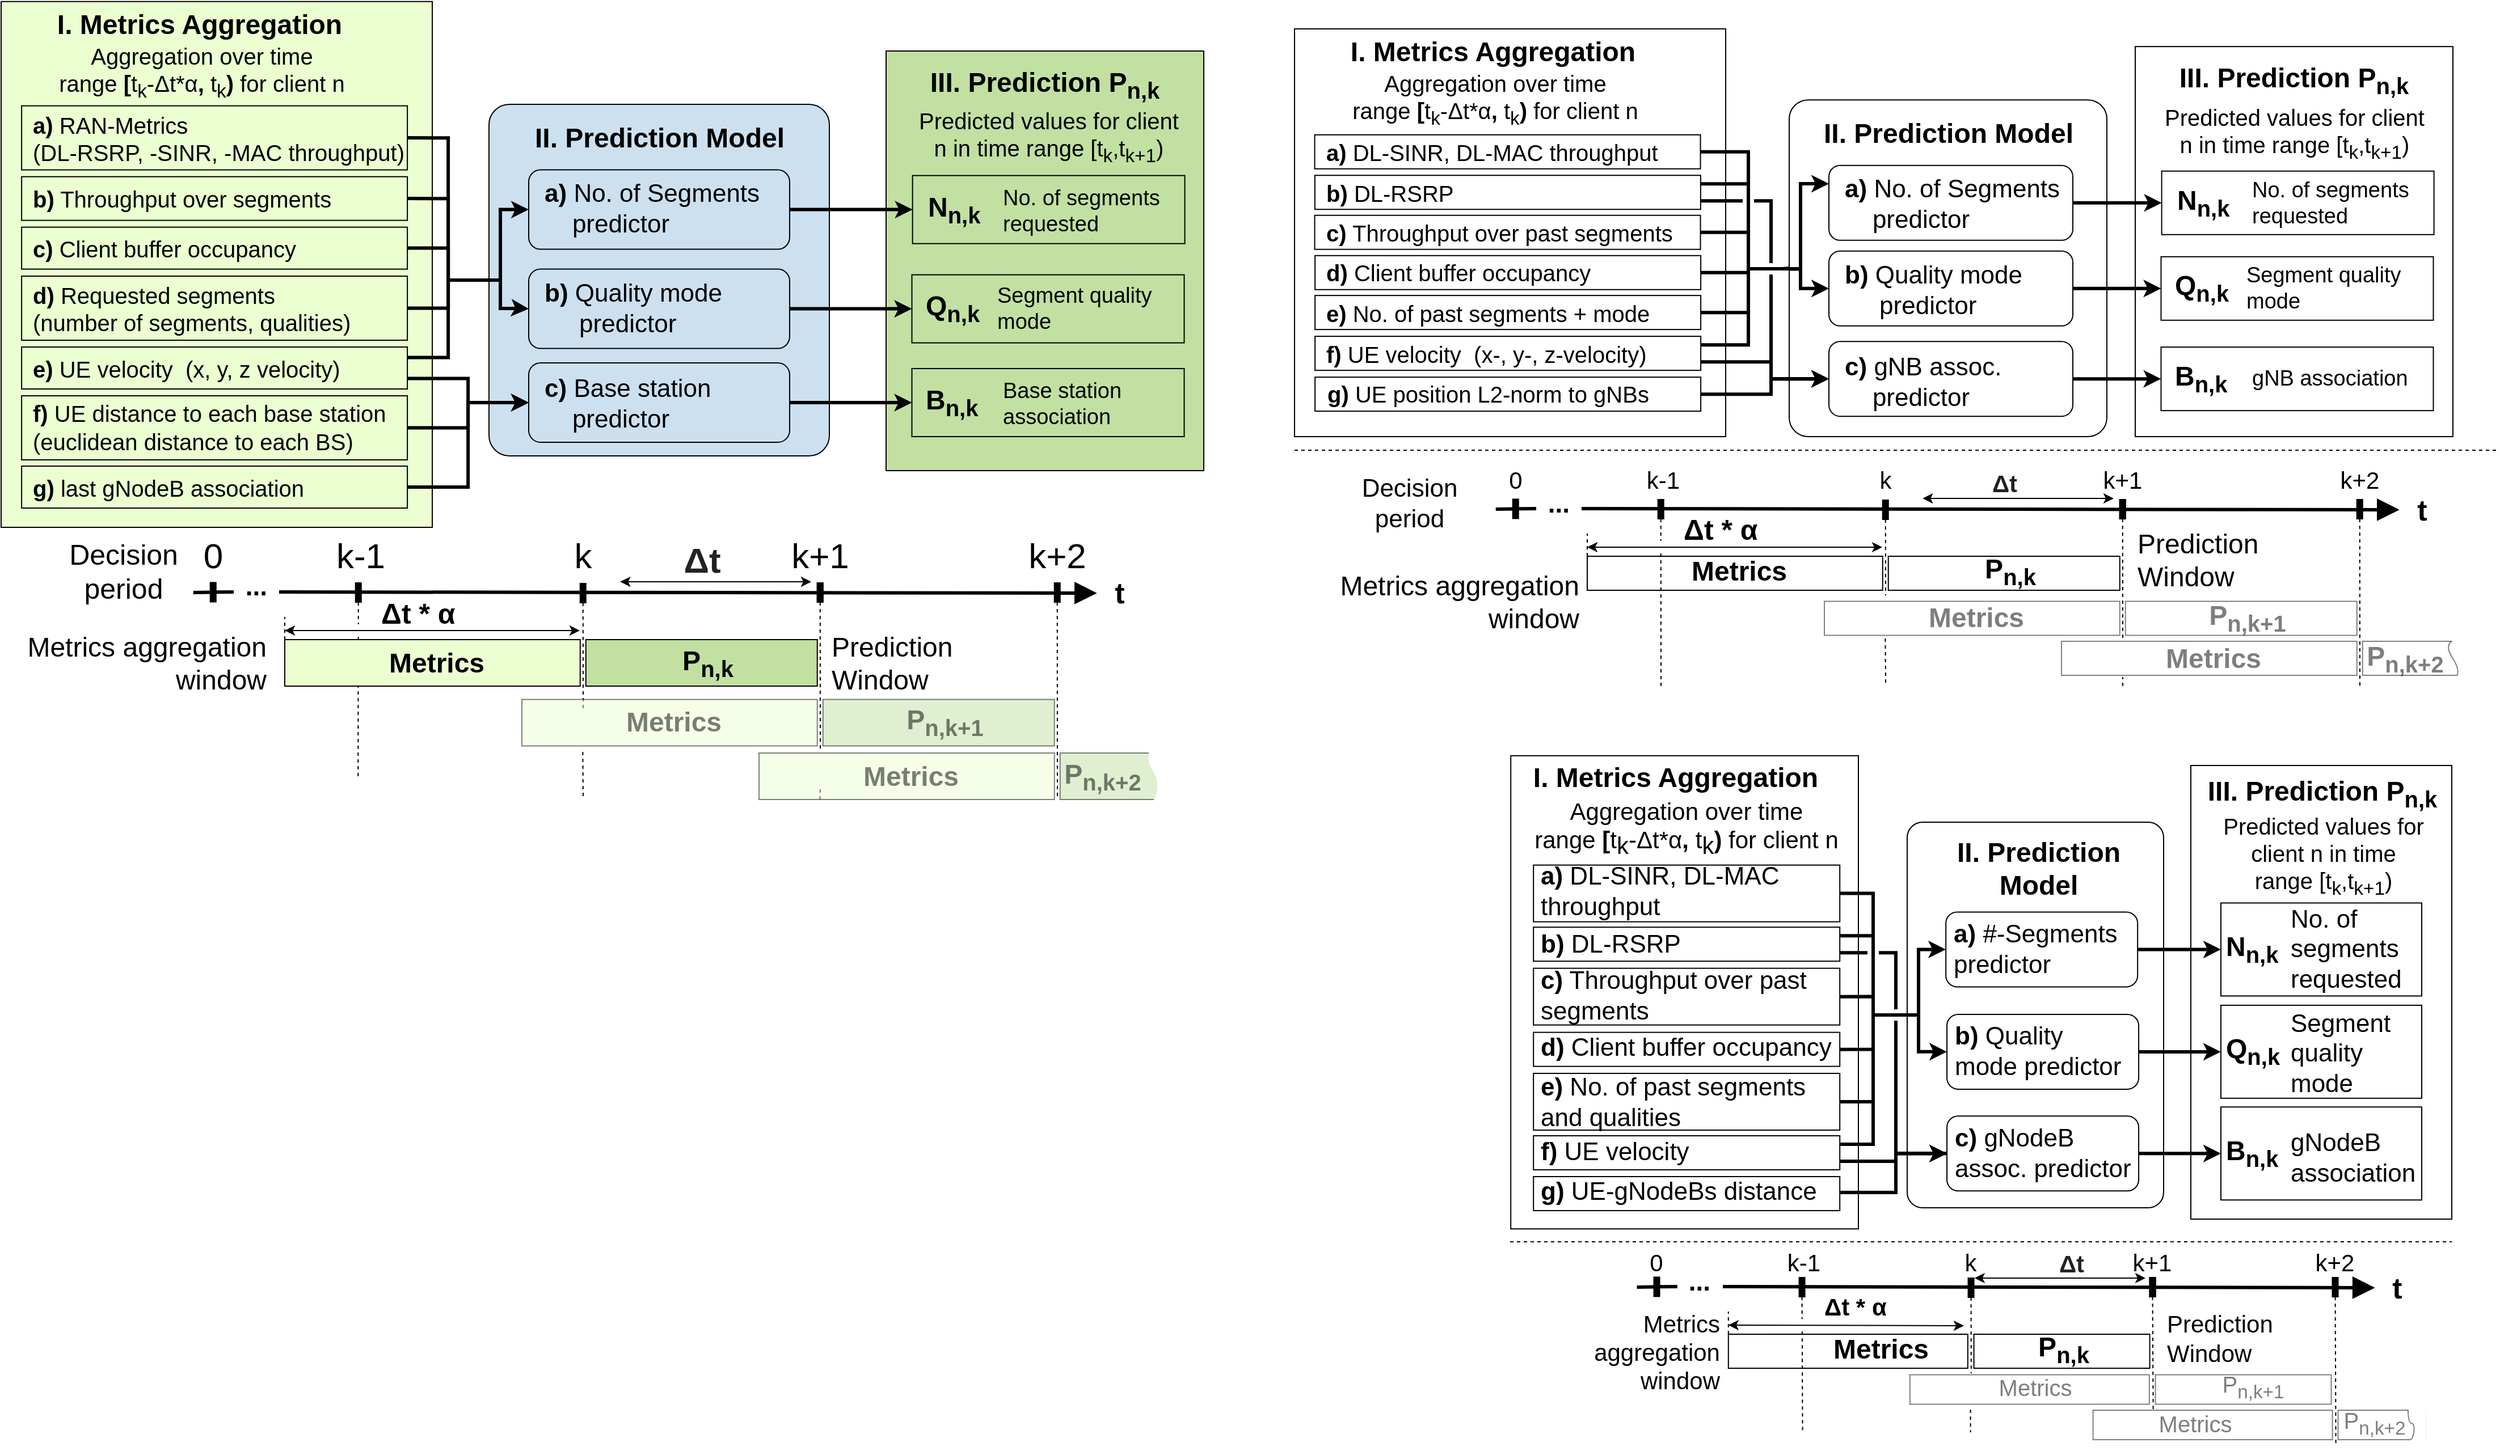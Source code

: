 <mxfile version="13.3.9" type="device"><diagram id="YGS5Wm5rqlFnB0SKMCOr" name="Page-1"><mxGraphModel dx="1727" dy="953" grid="1" gridSize="10" guides="1" tooltips="1" connect="1" arrows="1" fold="1" page="1" pageScale="1" pageWidth="1169" pageHeight="827" math="0" shadow="0"><root><mxCell id="0"/><mxCell id="1" parent="0"/><mxCell id="DU4S9UwHK3_2KbugmwXD-20" value="" style="rounded=0;whiteSpace=wrap;html=1;fontSize=22;strokeColor=#000000;fillColor=none;" vertex="1" parent="1"><mxGeometry x="1430.6" y="711.38" width="306.4" height="417.25" as="geometry"/></mxCell><mxCell id="DU4S9UwHK3_2KbugmwXD-108" style="edgeStyle=orthogonalEdgeStyle;rounded=0;orthogonalLoop=1;jettySize=auto;html=1;exitX=1;exitY=0.5;exitDx=0;exitDy=0;entryX=0;entryY=0.5;entryDx=0;entryDy=0;strokeWidth=3;fontSize=22;endArrow=none;endFill=0;" edge="1" parent="1" source="DU4S9UwHK3_2KbugmwXD-40" target="DU4S9UwHK3_2KbugmwXD-8"><mxGeometry relative="1" as="geometry"><Array as="points"><mxPoint x="1750" y="970"/><mxPoint x="1750" y="940"/></Array></mxGeometry></mxCell><mxCell id="DU4S9UwHK3_2KbugmwXD-109" style="edgeStyle=orthogonalEdgeStyle;rounded=0;orthogonalLoop=1;jettySize=auto;html=1;exitX=1;exitY=0.5;exitDx=0;exitDy=0;strokeWidth=3;fontSize=22;entryX=0;entryY=0.5;entryDx=0;entryDy=0;endArrow=none;endFill=0;" edge="1" parent="1" source="DU4S9UwHK3_2KbugmwXD-43" target="DU4S9UwHK3_2KbugmwXD-8"><mxGeometry relative="1" as="geometry"><mxPoint x="1750" y="970" as="targetPoint"/><Array as="points"><mxPoint x="1750" y="1017"/><mxPoint x="1750" y="940"/></Array></mxGeometry></mxCell><mxCell id="DU4S9UwHK3_2KbugmwXD-110" style="edgeStyle=orthogonalEdgeStyle;rounded=0;orthogonalLoop=1;jettySize=auto;html=1;exitX=1;exitY=0.25;exitDx=0;exitDy=0;entryX=0;entryY=0.5;entryDx=0;entryDy=0;strokeWidth=3;fontSize=22;endArrow=none;endFill=0;" edge="1" parent="1" source="DU4S9UwHK3_2KbugmwXD-46" target="DU4S9UwHK3_2KbugmwXD-8"><mxGeometry relative="1" as="geometry"><Array as="points"><mxPoint x="1750" y="1054"/><mxPoint x="1750" y="940"/></Array></mxGeometry></mxCell><mxCell id="DU4S9UwHK3_2KbugmwXD-106" style="edgeStyle=orthogonalEdgeStyle;rounded=0;orthogonalLoop=1;jettySize=auto;html=1;exitX=1;exitY=0.25;exitDx=0;exitDy=0;entryX=0;entryY=0.5;entryDx=0;entryDy=0;strokeWidth=3;fontSize=22;endArrow=none;endFill=0;" edge="1" parent="1" source="DU4S9UwHK3_2KbugmwXD-95" target="DU4S9UwHK3_2KbugmwXD-8"><mxGeometry relative="1" as="geometry"><Array as="points"><mxPoint x="1750" y="870"/><mxPoint x="1750" y="940"/></Array></mxGeometry></mxCell><mxCell id="DU4S9UwHK3_2KbugmwXD-107" style="edgeStyle=orthogonalEdgeStyle;rounded=0;orthogonalLoop=1;jettySize=auto;html=1;exitX=1;exitY=0.5;exitDx=0;exitDy=0;entryX=0;entryY=0.5;entryDx=0;entryDy=0;strokeWidth=3;fontSize=22;endArrow=none;endFill=0;" edge="1" parent="1" source="DU4S9UwHK3_2KbugmwXD-37" target="DU4S9UwHK3_2KbugmwXD-8"><mxGeometry relative="1" as="geometry"><Array as="points"><mxPoint x="1750" y="924"/><mxPoint x="1750" y="940"/></Array></mxGeometry></mxCell><mxCell id="DU4S9UwHK3_2KbugmwXD-37" value="" style="rounded=0;whiteSpace=wrap;html=1;fontSize=18;fontColor=#FFFFFF;align=center;gradientColor=none;fillColor=none;" vertex="1" parent="1"><mxGeometry x="1450.6" y="898.82" width="270" height="50" as="geometry"/></mxCell><mxCell id="DU4S9UwHK3_2KbugmwXD-105" style="edgeStyle=orthogonalEdgeStyle;rounded=0;orthogonalLoop=1;jettySize=auto;html=1;entryX=0;entryY=0.5;entryDx=0;entryDy=0;fontSize=22;strokeWidth=3;endArrow=none;endFill=0;" edge="1" parent="1" source="DU4S9UwHK3_2KbugmwXD-34" target="DU4S9UwHK3_2KbugmwXD-8"><mxGeometry relative="1" as="geometry"><Array as="points"><mxPoint x="1750" y="833"/><mxPoint x="1750" y="940"/></Array></mxGeometry></mxCell><mxCell id="DU4S9UwHK3_2KbugmwXD-34" value="" style="rounded=0;whiteSpace=wrap;html=1;fontSize=18;fontColor=#FFFFFF;align=center;gradientColor=none;fillColor=none;" vertex="1" parent="1"><mxGeometry x="1450.6" y="807.82" width="270" height="50" as="geometry"/></mxCell><mxCell id="rTr57TqP9xwcWbc1wPGs-44" style="edgeStyle=orthogonalEdgeStyle;rounded=0;orthogonalLoop=1;jettySize=auto;html=1;exitX=1;exitY=0.25;exitDx=0;exitDy=0;strokeWidth=3;fontSize=18;fontColor=#000000;endArrow=none;endFill=0;" parent="1" source="rTr57TqP9xwcWbc1wPGs-45" edge="1"><mxGeometry relative="1" as="geometry"><mxPoint x="1670" y="282" as="targetPoint"/><Array as="points"><mxPoint x="1640" y="349"/><mxPoint x="1640" y="282"/><mxPoint x="1670" y="282"/></Array></mxGeometry></mxCell><mxCell id="rTr57TqP9xwcWbc1wPGs-31" style="edgeStyle=orthogonalEdgeStyle;rounded=0;orthogonalLoop=1;jettySize=auto;html=1;exitX=1;exitY=0.5;exitDx=0;exitDy=0;strokeWidth=3;fontSize=18;fontColor=#000000;endArrow=none;endFill=0;" parent="1" source="rTr57TqP9xwcWbc1wPGs-32" edge="1"><mxGeometry relative="1" as="geometry"><mxPoint x="1670" y="282" as="targetPoint"/><Array as="points"><mxPoint x="1640" y="179"/><mxPoint x="1640" y="282"/><mxPoint x="1670" y="282"/></Array></mxGeometry></mxCell><mxCell id="AFP3O_VX_Cv5ZzCb7c3T-6" style="edgeStyle=orthogonalEdgeStyle;rounded=0;orthogonalLoop=1;jettySize=auto;html=1;exitX=1;exitY=0.75;exitDx=0;exitDy=0;entryX=0;entryY=0.5;entryDx=0;entryDy=0;strokeWidth=3;jumpStyle=gap;jumpSize=6;" parent="1" source="AFP3O_VX_Cv5ZzCb7c3T-1" target="rTr57TqP9xwcWbc1wPGs-27" edge="1"><mxGeometry relative="1" as="geometry"><Array as="points"><mxPoint x="1660" y="222"/><mxPoint x="1660" y="379"/></Array></mxGeometry></mxCell><mxCell id="2uyf5dTyXMOCLJde01Ve-223" value="" style="endArrow=classic;startArrow=classic;html=1;strokeColor=#000000;strokeWidth=1;fontSize=11;fontColor=#000000;" parent="1" edge="1"><mxGeometry width="50" height="50" relative="1" as="geometry"><mxPoint x="350" y="601" as="sourcePoint"/><mxPoint x="610" y="601" as="targetPoint"/></mxGeometry></mxCell><mxCell id="2uyf5dTyXMOCLJde01Ve-198" value="" style="endArrow=none;dashed=1;html=1;strokeWidth=1;fontSize=22;jumpStyle=gap;jumpSize=11;exitX=0.5;exitY=1;exitDx=0;exitDy=0;" parent="1" source="2uyf5dTyXMOCLJde01Ve-191" edge="1"><mxGeometry width="50" height="50" relative="1" as="geometry"><mxPoint x="414.45" y="587" as="sourcePoint"/><mxPoint x="414.62" y="732" as="targetPoint"/></mxGeometry></mxCell><mxCell id="2uyf5dTyXMOCLJde01Ve-216" value="Metrics aggregation window" style="text;html=1;strokeColor=none;align=right;verticalAlign=middle;whiteSpace=wrap;rounded=0;fontSize=24;fillColor=#ffffff;" parent="1" vertex="1"><mxGeometry x="113" y="612" width="223" height="35" as="geometry"/></mxCell><mxCell id="2uyf5dTyXMOCLJde01Ve-18" value="" style="rounded=1;whiteSpace=wrap;html=1;arcSize=6;fontColor=#828F99;fillColor=#CCE0F0;" parent="1" vertex="1"><mxGeometry x="530" y="137" width="300" height="310" as="geometry"/></mxCell><mxCell id="2uyf5dTyXMOCLJde01Ve-68" style="edgeStyle=orthogonalEdgeStyle;rounded=0;orthogonalLoop=1;jettySize=auto;html=1;exitX=0;exitY=0.5;exitDx=0;exitDy=0;entryX=0;entryY=0.5;entryDx=0;entryDy=0;strokeWidth=3;fontSize=18;fontColor=#000000;" parent="1" source="2uyf5dTyXMOCLJde01Ve-18" target="2uyf5dTyXMOCLJde01Ve-30" edge="1"><mxGeometry relative="1" as="geometry"><mxPoint x="530.0" y="285" as="sourcePoint"/><Array as="points"><mxPoint x="540" y="292"/><mxPoint x="540" y="317"/><mxPoint x="560" y="317"/></Array></mxGeometry></mxCell><mxCell id="2uyf5dTyXMOCLJde01Ve-1" value="" style="rounded=0;whiteSpace=wrap;html=1;fontSize=22;fillColor=#C1E0A2;" parent="1" vertex="1"><mxGeometry x="880" y="90" width="280" height="370" as="geometry"/></mxCell><mxCell id="2uyf5dTyXMOCLJde01Ve-2" value="&lt;font style=&quot;font-size: 24px&quot;&gt;&lt;b style=&quot;font-size: 24px&quot;&gt;&lt;font style=&quot;font-size: 24px&quot;&gt;III. Prediction P&lt;sub&gt;n,&lt;/sub&gt;&lt;/font&gt;&lt;font style=&quot;font-size: 24px&quot;&gt;&lt;span style=&quot;font-size: 24px&quot;&gt;&lt;sub&gt;k&lt;/sub&gt;&lt;/span&gt;&lt;/font&gt;&lt;/b&gt;&lt;/font&gt;" style="text;html=1;strokeColor=none;fillColor=none;align=center;verticalAlign=middle;whiteSpace=wrap;rounded=0;fontSize=24;" parent="1" vertex="1"><mxGeometry x="910" y="110" width="220" height="20" as="geometry"/></mxCell><mxCell id="2uyf5dTyXMOCLJde01Ve-4" value="" style="rounded=0;whiteSpace=wrap;html=1;fontSize=22;fillColor=#C1E0A2;" parent="1" vertex="1"><mxGeometry x="903.31" y="199.81" width="240" height="60" as="geometry"/></mxCell><mxCell id="2uyf5dTyXMOCLJde01Ve-5" value="" style="rounded=0;whiteSpace=wrap;html=1;fontSize=22;fillColor=#C1E0A2;" parent="1" vertex="1"><mxGeometry x="902.75" y="287.31" width="240" height="60" as="geometry"/></mxCell><mxCell id="2uyf5dTyXMOCLJde01Ve-8" value="&lt;font style=&quot;font-size: 24px&quot;&gt;&lt;span style=&quot;font-size: 24px&quot;&gt;&lt;b style=&quot;font-size: 24px&quot;&gt;N&lt;span style=&quot;font-size: 24px&quot;&gt;&lt;span style=&quot;font-size: 24px&quot;&gt;&lt;span style=&quot;font-size: 24px&quot;&gt;&lt;sub&gt;n,k&lt;/sub&gt;&lt;/span&gt;&lt;/span&gt;&lt;/span&gt;&lt;/b&gt;&lt;/span&gt;&lt;/font&gt;" style="text;html=1;strokeColor=none;fillColor=none;align=left;verticalAlign=middle;whiteSpace=wrap;rounded=0;fontSize=24;" parent="1" vertex="1"><mxGeometry x="915.06" y="218.06" width="39" height="23.5" as="geometry"/></mxCell><mxCell id="2uyf5dTyXMOCLJde01Ve-9" value="&lt;font style=&quot;font-size: 19px&quot;&gt;&lt;span style=&quot;font-size: 19px ; font-family: &amp;#34;helvetica&amp;#34; ; font-style: normal ; font-weight: 400 ; letter-spacing: normal ; text-align: left ; text-indent: 0px ; text-transform: none ; word-spacing: 0px ; display: inline ; float: none&quot;&gt;No. of segments requested&amp;nbsp;&lt;/span&gt;&lt;/font&gt;" style="text;whiteSpace=wrap;html=1;fontSize=19;labelBackgroundColor=none;verticalAlign=middle;" parent="1" vertex="1"><mxGeometry x="981.37" y="206.81" width="148.63" height="47.5" as="geometry"/></mxCell><mxCell id="2uyf5dTyXMOCLJde01Ve-10" value="&lt;font style=&quot;font-size: 19px;&quot;&gt;&lt;span style=&quot;font-size: 19px; font-family: helvetica; font-style: normal; font-weight: 400; letter-spacing: normal; text-align: left; text-indent: 0px; text-transform: none; word-spacing: 0px; display: inline; float: none;&quot;&gt;Segment quality mode&lt;/span&gt;&lt;/font&gt;" style="text;whiteSpace=wrap;html=1;fontSize=19;labelBackgroundColor=none;verticalAlign=middle;" parent="1" vertex="1"><mxGeometry x="975.5" y="292.31" width="157.5" height="50" as="geometry"/></mxCell><mxCell id="2uyf5dTyXMOCLJde01Ve-11" value="&lt;font style=&quot;font-size: 24px&quot;&gt;&lt;b style=&quot;font-size: 24px&quot;&gt;Q&lt;/b&gt;&lt;span style=&quot;font-size: 24px&quot;&gt;&lt;b style=&quot;font-size: 24px&quot;&gt;&lt;span style=&quot;font-size: 24px&quot;&gt;&lt;sub&gt;n,k&lt;/sub&gt;&lt;/span&gt;&lt;/b&gt;&lt;/span&gt;&lt;/font&gt;" style="text;html=1;strokeColor=none;fillColor=none;align=left;verticalAlign=middle;whiteSpace=wrap;rounded=0;fontSize=24;" parent="1" vertex="1"><mxGeometry x="912.5" y="306.31" width="43" height="22" as="geometry"/></mxCell><mxCell id="2uyf5dTyXMOCLJde01Ve-12" value="" style="rounded=0;whiteSpace=wrap;html=1;fontSize=22;fillColor=#C1E0A2;" parent="1" vertex="1"><mxGeometry x="902.75" y="370.0" width="240" height="60" as="geometry"/></mxCell><mxCell id="2uyf5dTyXMOCLJde01Ve-13" value="&lt;font style=&quot;font-size: 19px;&quot;&gt;&lt;span style=&quot;font-size: 19px; font-family: helvetica; font-style: normal; font-weight: 400; letter-spacing: normal; text-align: left; text-indent: 0px; text-transform: none; word-spacing: 0px; display: inline; float: none;&quot;&gt;Base station association&lt;/span&gt;&lt;/font&gt;" style="text;whiteSpace=wrap;html=1;fontSize=19;labelBackgroundColor=none;verticalAlign=middle;" parent="1" vertex="1"><mxGeometry x="981.37" y="376.0" width="142.5" height="49" as="geometry"/></mxCell><mxCell id="2uyf5dTyXMOCLJde01Ve-14" value="&lt;font style=&quot;font-size: 24px&quot;&gt;&lt;b style=&quot;font-size: 24px&quot;&gt;B&lt;/b&gt;&lt;span style=&quot;font-size: 24px&quot;&gt;&lt;b style=&quot;font-size: 24px&quot;&gt;&lt;span style=&quot;font-size: 24px&quot;&gt;&lt;sub&gt;n,k&lt;/sub&gt;&lt;/span&gt;&lt;/b&gt;&lt;/span&gt;&lt;/font&gt;" style="text;html=1;strokeColor=none;fillColor=none;align=left;verticalAlign=middle;whiteSpace=wrap;rounded=0;fontSize=24;" parent="1" vertex="1"><mxGeometry x="912.5" y="389" width="43" height="22" as="geometry"/></mxCell><mxCell id="2uyf5dTyXMOCLJde01Ve-16" value="" style="rounded=0;whiteSpace=wrap;html=1;fontSize=22;strokeColor=#000000;fillColor=#EBFFD1;" parent="1" vertex="1"><mxGeometry x="100" y="46.37" width="380" height="463.63" as="geometry"/></mxCell><mxCell id="2uyf5dTyXMOCLJde01Ve-24" value="&lt;font style=&quot;font-family: helvetica; font-size: 20px; font-style: normal; font-weight: 400; letter-spacing: normal; text-indent: 0px; text-transform: none; word-spacing: 0px;&quot;&gt;&lt;span style=&quot;font-size: 20px; font-family: helvetica; font-style: normal; font-weight: 400; letter-spacing: normal; text-indent: 0px; text-transform: none; word-spacing: 0px; display: inline; float: none;&quot;&gt;Predicted values for client n in time range&amp;nbsp;&lt;/span&gt;&lt;/font&gt;&lt;span style=&quot;font-size: 20px; font-style: normal; font-weight: 400; letter-spacing: normal; text-indent: 0px; text-transform: none; word-spacing: 0px; font-family: helvetica;&quot;&gt;[t&lt;/span&gt;&lt;span style=&quot;font-size: 20px; font-style: normal; font-weight: 400; letter-spacing: normal; text-indent: 0px; text-transform: none; word-spacing: 0px; font-family: helvetica;&quot;&gt;&lt;span style=&quot;font-size: 20px&quot;&gt;&lt;span style=&quot;font-size: 20px&quot;&gt;&lt;sub&gt;k&lt;/sub&gt;&lt;/span&gt;&lt;/span&gt;&lt;/span&gt;&lt;span style=&quot;font-size: 20px; font-style: normal; font-weight: 400; letter-spacing: normal; text-indent: 0px; text-transform: none; word-spacing: 0px; font-family: helvetica;&quot;&gt;,t&lt;/span&gt;&lt;span style=&quot;font-size: 20px; font-style: normal; font-weight: 400; letter-spacing: normal; text-indent: 0px; text-transform: none; word-spacing: 0px; font-family: helvetica;&quot;&gt;&lt;span style=&quot;font-size: 20px&quot;&gt;&lt;span style=&quot;font-size: 20px&quot;&gt;&lt;sub&gt;k+1&lt;/sub&gt;&lt;/span&gt;&lt;/span&gt;&lt;/span&gt;&lt;span style=&quot;font-size: 20px; font-style: normal; font-weight: 400; letter-spacing: normal; text-indent: 0px; text-transform: none; word-spacing: 0px; font-family: helvetica;&quot;&gt;)&lt;/span&gt;" style="text;whiteSpace=wrap;html=1;align=center;fontSize=20;" parent="1" vertex="1"><mxGeometry x="903.87" y="132.5" width="238.88" height="44" as="geometry"/></mxCell><mxCell id="2uyf5dTyXMOCLJde01Ve-57" style="edgeStyle=orthogonalEdgeStyle;rounded=0;orthogonalLoop=1;jettySize=auto;html=1;exitX=1;exitY=0.5;exitDx=0;exitDy=0;entryX=0;entryY=0.5;entryDx=0;entryDy=0;fontSize=18;fontColor=#000000;strokeWidth=3;" parent="1" source="2uyf5dTyXMOCLJde01Ve-27" target="2uyf5dTyXMOCLJde01Ve-4" edge="1"><mxGeometry relative="1" as="geometry"/></mxCell><mxCell id="2uyf5dTyXMOCLJde01Ve-27" value="" style="rounded=1;whiteSpace=wrap;html=1;fontSize=16;align=center;fillColor=#CCE0F0;" parent="1" vertex="1"><mxGeometry x="565.0" y="194.81" width="230" height="70" as="geometry"/></mxCell><mxCell id="2uyf5dTyXMOCLJde01Ve-28" value="&lt;b&gt;II. Prediction Model&lt;/b&gt;" style="text;html=1;strokeColor=none;fillColor=none;align=center;verticalAlign=middle;whiteSpace=wrap;rounded=0;fontSize=24;" parent="1" vertex="1"><mxGeometry x="567.5" y="156.5" width="225" height="20" as="geometry"/></mxCell><mxCell id="2uyf5dTyXMOCLJde01Ve-29" value="&lt;b style=&quot;font-size: 22px&quot;&gt;a) &lt;/b&gt;&lt;span style=&quot;font-size: 22px&quot;&gt;No. of Segments&amp;nbsp; &amp;nbsp; &amp;nbsp; predictor&lt;/span&gt;" style="text;html=1;strokeColor=none;fillColor=none;align=left;verticalAlign=middle;whiteSpace=wrap;rounded=0;fontSize=22;" parent="1" vertex="1"><mxGeometry x="576.88" y="219.31" width="206.25" height="20" as="geometry"/></mxCell><mxCell id="2uyf5dTyXMOCLJde01Ve-58" style="edgeStyle=orthogonalEdgeStyle;rounded=0;orthogonalLoop=1;jettySize=auto;html=1;exitX=1;exitY=0.5;exitDx=0;exitDy=0;entryX=0;entryY=0.5;entryDx=0;entryDy=0;strokeWidth=3;fontSize=18;fontColor=#000000;" parent="1" source="2uyf5dTyXMOCLJde01Ve-30" target="2uyf5dTyXMOCLJde01Ve-5" edge="1"><mxGeometry relative="1" as="geometry"/></mxCell><mxCell id="2uyf5dTyXMOCLJde01Ve-30" value="" style="rounded=1;whiteSpace=wrap;html=1;fontSize=16;align=center;fillColor=#CCE0F0;" parent="1" vertex="1"><mxGeometry x="565.0" y="282.31" width="230" height="70" as="geometry"/></mxCell><mxCell id="2uyf5dTyXMOCLJde01Ve-31" value="&lt;b style=&quot;font-size: 22px&quot;&gt;b) &lt;/b&gt;&lt;span style=&quot;font-size: 22px&quot;&gt;Quality mode&amp;nbsp; &amp;nbsp; &amp;nbsp; &amp;nbsp; &amp;nbsp;predictor&lt;/span&gt;" style="text;html=1;strokeColor=none;fillColor=none;align=left;verticalAlign=middle;whiteSpace=wrap;rounded=0;fontSize=22;" parent="1" vertex="1"><mxGeometry x="576.88" y="306" width="177.5" height="21" as="geometry"/></mxCell><mxCell id="2uyf5dTyXMOCLJde01Ve-182" style="edgeStyle=orthogonalEdgeStyle;rounded=0;orthogonalLoop=1;jettySize=auto;html=1;exitX=1;exitY=0.5;exitDx=0;exitDy=0;entryX=0;entryY=0.5;entryDx=0;entryDy=0;endArrow=classic;endFill=1;strokeWidth=3;fontSize=18;fontColor=#000000;" parent="1" source="2uyf5dTyXMOCLJde01Ve-32" target="2uyf5dTyXMOCLJde01Ve-12" edge="1"><mxGeometry relative="1" as="geometry"/></mxCell><mxCell id="2uyf5dTyXMOCLJde01Ve-32" value="" style="rounded=1;whiteSpace=wrap;html=1;fontSize=16;align=center;fillColor=#CCE0F0;" parent="1" vertex="1"><mxGeometry x="565.0" y="365" width="230" height="70" as="geometry"/></mxCell><mxCell id="2uyf5dTyXMOCLJde01Ve-33" value="&lt;b style=&quot;font-size: 22px&quot;&gt;c) &lt;/b&gt;&lt;span style=&quot;font-size: 22px&quot;&gt;Base station&amp;nbsp; &amp;nbsp; &amp;nbsp; &amp;nbsp; &amp;nbsp; &amp;nbsp; predictor&lt;/span&gt;" style="text;html=1;strokeColor=none;fillColor=none;align=left;verticalAlign=middle;whiteSpace=wrap;rounded=0;fontSize=22;" parent="1" vertex="1"><mxGeometry x="576.88" y="390" width="193.12" height="21" as="geometry"/></mxCell><mxCell id="2uyf5dTyXMOCLJde01Ve-37" value="&lt;b&gt;I. Metrics Aggregation&lt;/b&gt;" style="text;html=1;strokeColor=none;fillColor=none;align=center;verticalAlign=middle;whiteSpace=wrap;rounded=0;fontSize=24;" parent="1" vertex="1"><mxGeometry x="140" y="57.25" width="270" height="20" as="geometry"/></mxCell><mxCell id="2uyf5dTyXMOCLJde01Ve-38" value="&lt;font style=&quot;font-family: &amp;#34;helvetica&amp;#34; ; font-size: 20px ; font-style: normal ; font-weight: 400 ; letter-spacing: normal ; text-indent: 0px ; text-transform: none ; word-spacing: 0px&quot;&gt;&lt;span style=&quot;font-size: 20px ; font-family: &amp;#34;helvetica&amp;#34; ; font-style: normal ; font-weight: 400 ; letter-spacing: normal ; text-indent: 0px ; text-transform: none ; word-spacing: 0px ; display: inline ; float: none&quot;&gt;Aggregation over time range&amp;nbsp;&lt;/span&gt;&lt;/font&gt;&lt;span style=&quot;font-size: 20px ; font-style: normal ; letter-spacing: normal ; text-indent: 0px ; text-transform: none ; word-spacing: 0px ; font-family: &amp;#34;helvetica&amp;#34;&quot;&gt;&lt;b style=&quot;font-size: 20px&quot;&gt;[&lt;/b&gt;&lt;/span&gt;&lt;span style=&quot;font-family: &amp;#34;helvetica&amp;#34; ; font-size: 20px&quot;&gt;t&lt;/span&gt;&lt;span style=&quot;font-family: &amp;#34;helvetica&amp;#34; ; font-size: 20px&quot;&gt;&lt;span style=&quot;font-size: 20px&quot;&gt;&lt;sub&gt;k&lt;/sub&gt;&lt;/span&gt;-&lt;/span&gt;&lt;font style=&quot;text-align: left ; font-size: 20px&quot;&gt;&lt;span style=&quot;font-family: &amp;#34;arial&amp;#34; , sans-serif ; font-size: 20px&quot;&gt;Δt*&lt;/span&gt;&lt;/font&gt;&lt;span style=&quot;text-align: left ; font-family: &amp;#34;arial&amp;#34; , sans-serif ; font-size: 20px&quot;&gt;α&lt;/span&gt;&lt;span style=&quot;font-size: 20px ; font-style: normal ; letter-spacing: normal ; text-indent: 0px ; text-transform: none ; word-spacing: 0px ; font-family: &amp;#34;helvetica&amp;#34;&quot;&gt;&lt;b style=&quot;font-size: 20px&quot;&gt;,&lt;/b&gt;&lt;/span&gt;&lt;span style=&quot;font-size: 20px ; font-style: normal ; font-weight: 400 ; letter-spacing: normal ; text-indent: 0px ; text-transform: none ; word-spacing: 0px ; font-family: &amp;#34;helvetica&amp;#34;&quot;&gt; t&lt;/span&gt;&lt;span style=&quot;font-size: 20px ; font-style: normal ; font-weight: 400 ; letter-spacing: normal ; text-indent: 0px ; text-transform: none ; word-spacing: 0px ; font-family: &amp;#34;helvetica&amp;#34;&quot;&gt;&lt;span style=&quot;font-size: 20px&quot;&gt;&lt;span style=&quot;font-size: 20px&quot;&gt;&lt;sub&gt;k&lt;/sub&gt;&lt;/span&gt;&lt;/span&gt;&lt;/span&gt;&lt;span style=&quot;font-size: 20px ; font-style: normal ; letter-spacing: normal ; text-indent: 0px ; text-transform: none ; word-spacing: 0px ; font-family: &amp;#34;helvetica&amp;#34;&quot;&gt;&lt;b style=&quot;font-size: 20px&quot;&gt;) &lt;/b&gt;for client n&lt;/span&gt;" style="text;whiteSpace=wrap;html=1;align=center;fontSize=20;" parent="1" vertex="1"><mxGeometry x="136.03" y="75.5" width="281.94" height="57.5" as="geometry"/></mxCell><mxCell id="2uyf5dTyXMOCLJde01Ve-66" style="edgeStyle=orthogonalEdgeStyle;rounded=0;orthogonalLoop=1;jettySize=auto;html=1;exitX=1;exitY=0.5;exitDx=0;exitDy=0;entryX=0;entryY=0.5;entryDx=0;entryDy=0;strokeWidth=3;fontSize=18;fontColor=#000000;endArrow=none;endFill=0;" parent="1" source="2uyf5dTyXMOCLJde01Ve-41" target="2uyf5dTyXMOCLJde01Ve-18" edge="1"><mxGeometry relative="1" as="geometry"/></mxCell><mxCell id="2uyf5dTyXMOCLJde01Ve-41" value="" style="rounded=0;whiteSpace=wrap;html=1;fontSize=18;fontColor=#FFFFFF;align=center;gradientColor=none;fillColor=#EBFFD1;" parent="1" vertex="1"><mxGeometry x="118.06" y="138.31" width="340" height="56.5" as="geometry"/></mxCell><mxCell id="2uyf5dTyXMOCLJde01Ve-42" value="&lt;div style=&quot;font-size: 20px;&quot;&gt;&lt;span style=&quot;font-family: helvetica; font-size: 20px;&quot;&gt;&lt;b style=&quot;font-size: 20px;&quot;&gt;a)&lt;/b&gt; RAN-Metrics&amp;nbsp;&lt;/span&gt;&lt;/div&gt;&lt;font style=&quot;font-size: 20px;&quot;&gt;&lt;span style=&quot;font-size: 20px; font-family: helvetica; font-style: normal; font-weight: 400; letter-spacing: normal; text-indent: 0px; text-transform: none; word-spacing: 0px; display: inline; float: none;&quot;&gt;(DL-RSRP, -SINR, -MAC throughput)&lt;/span&gt;&lt;/font&gt;" style="text;whiteSpace=wrap;html=1;fontSize=20;labelBackgroundColor=none;verticalAlign=middle;align=left;" parent="1" vertex="1"><mxGeometry x="125.83" y="149.5" width="354.17" height="34.12" as="geometry"/></mxCell><mxCell id="2uyf5dTyXMOCLJde01Ve-65" style="edgeStyle=orthogonalEdgeStyle;rounded=0;orthogonalLoop=1;jettySize=auto;html=1;exitX=1;exitY=0.5;exitDx=0;exitDy=0;entryX=0;entryY=0.5;entryDx=0;entryDy=0;strokeWidth=3;fontSize=18;fontColor=#000000;endArrow=none;endFill=0;" parent="1" source="2uyf5dTyXMOCLJde01Ve-43" target="2uyf5dTyXMOCLJde01Ve-18" edge="1"><mxGeometry relative="1" as="geometry"/></mxCell><mxCell id="2uyf5dTyXMOCLJde01Ve-43" value="" style="rounded=0;whiteSpace=wrap;html=1;fontSize=18;fontColor=#FFFFFF;align=center;gradientColor=none;fillColor=#EBFFD1;" parent="1" vertex="1"><mxGeometry x="118.06" y="200.81" width="340" height="38.5" as="geometry"/></mxCell><mxCell id="2uyf5dTyXMOCLJde01Ve-44" value="&lt;font style=&quot;font-size: 20px&quot;&gt;&lt;span style=&quot;font-size: 20px ; font-family: &amp;#34;helvetica&amp;#34; ; font-style: normal ; letter-spacing: normal ; text-indent: 0px ; text-transform: none ; word-spacing: 0px ; display: inline ; float: none&quot;&gt;&lt;b style=&quot;font-size: 20px&quot;&gt;b)&lt;/b&gt;&lt;/span&gt;&lt;span style=&quot;font-size: 20px ; font-family: &amp;#34;helvetica&amp;#34; ; font-style: normal ; font-weight: 400 ; letter-spacing: normal ; text-indent: 0px ; text-transform: none ; word-spacing: 0px ; display: inline ; float: none&quot;&gt; Throughput over segments&amp;nbsp;&lt;br style=&quot;font-size: 20px&quot;&gt;&lt;/span&gt;&lt;/font&gt;" style="text;whiteSpace=wrap;html=1;fontSize=20;labelBackgroundColor=none;verticalAlign=middle;align=left;" parent="1" vertex="1"><mxGeometry x="125.83" y="206.81" width="324.17" height="26.5" as="geometry"/></mxCell><mxCell id="2uyf5dTyXMOCLJde01Ve-63" style="edgeStyle=orthogonalEdgeStyle;rounded=0;orthogonalLoop=1;jettySize=auto;html=1;exitX=1;exitY=0.5;exitDx=0;exitDy=0;strokeWidth=3;fontSize=18;fontColor=#000000;endArrow=none;endFill=0;" parent="1" source="2uyf5dTyXMOCLJde01Ve-45" target="2uyf5dTyXMOCLJde01Ve-18" edge="1"><mxGeometry relative="1" as="geometry"/></mxCell><mxCell id="2uyf5dTyXMOCLJde01Ve-45" value="" style="rounded=0;whiteSpace=wrap;html=1;fontSize=18;fontColor=#FFFFFF;align=center;gradientColor=none;fillColor=#EBFFD1;" parent="1" vertex="1"><mxGeometry x="118.06" y="245.31" width="340" height="37" as="geometry"/></mxCell><mxCell id="2uyf5dTyXMOCLJde01Ve-46" value="&lt;font style=&quot;font-size: 20px;&quot;&gt;&lt;span style=&quot;font-size: 20px; font-family: helvetica; font-style: normal; letter-spacing: normal; text-indent: 0px; text-transform: none; word-spacing: 0px; display: inline; float: none;&quot;&gt;&lt;b style=&quot;font-size: 20px;&quot;&gt;c)&lt;/b&gt;&lt;/span&gt;&lt;span style=&quot;font-size: 20px; font-family: helvetica; font-style: normal; font-weight: 400; letter-spacing: normal; text-indent: 0px; text-transform: none; word-spacing: 0px; display: inline; float: none;&quot;&gt; Client buffer occupancy&amp;nbsp;&lt;br style=&quot;font-size: 20px;&quot;&gt;&lt;/span&gt;&lt;/font&gt;" style="text;whiteSpace=wrap;html=1;fontSize=20;labelBackgroundColor=none;verticalAlign=middle;align=left;" parent="1" vertex="1"><mxGeometry x="125.83" y="253.56" width="286.94" height="20.5" as="geometry"/></mxCell><mxCell id="2uyf5dTyXMOCLJde01Ve-62" style="edgeStyle=orthogonalEdgeStyle;rounded=0;orthogonalLoop=1;jettySize=auto;html=1;exitX=1;exitY=0.5;exitDx=0;exitDy=0;strokeWidth=3;fontSize=18;fontColor=#000000;endArrow=none;endFill=0;" parent="1" source="2uyf5dTyXMOCLJde01Ve-47" target="2uyf5dTyXMOCLJde01Ve-18" edge="1"><mxGeometry relative="1" as="geometry"/></mxCell><mxCell id="2uyf5dTyXMOCLJde01Ve-47" value="" style="rounded=0;whiteSpace=wrap;html=1;fontSize=18;fontColor=#FFFFFF;align=center;gradientColor=none;fillColor=#EBFFD1;" parent="1" vertex="1"><mxGeometry x="118.06" y="288.5" width="340" height="56.5" as="geometry"/></mxCell><mxCell id="2uyf5dTyXMOCLJde01Ve-48" value="&lt;font style=&quot;font-size: 20px&quot;&gt;&lt;span style=&quot;font-size: 20px ; font-family: &amp;#34;helvetica&amp;#34; ; font-style: normal ; letter-spacing: normal ; text-indent: 0px ; text-transform: none ; word-spacing: 0px ; display: inline ; float: none&quot;&gt;&lt;b style=&quot;font-size: 20px&quot;&gt;d)&lt;/b&gt;&lt;/span&gt;&lt;span style=&quot;font-size: 20px ; font-family: &amp;#34;helvetica&amp;#34; ; font-style: normal ; font-weight: 400 ; letter-spacing: normal ; text-indent: 0px ; text-transform: none ; word-spacing: 0px ; display: inline ; float: none&quot;&gt; Requested segments&amp;nbsp;&lt;br style=&quot;font-size: 20px&quot;&gt;(number of segments, qualities)&lt;br style=&quot;font-size: 20px&quot;&gt;&lt;/span&gt;&lt;/font&gt;" style="text;whiteSpace=wrap;html=1;fontSize=20;labelBackgroundColor=none;verticalAlign=middle;align=left;" parent="1" vertex="1"><mxGeometry x="125.83" y="306.5" width="308.47" height="20.5" as="geometry"/></mxCell><mxCell id="2uyf5dTyXMOCLJde01Ve-59" style="edgeStyle=orthogonalEdgeStyle;rounded=0;orthogonalLoop=1;jettySize=auto;html=1;exitX=1;exitY=0.75;exitDx=0;exitDy=0;strokeWidth=3;fontSize=18;fontColor=#000000;" parent="1" source="2uyf5dTyXMOCLJde01Ve-49" target="2uyf5dTyXMOCLJde01Ve-32" edge="1"><mxGeometry relative="1" as="geometry"/></mxCell><mxCell id="2uyf5dTyXMOCLJde01Ve-69" style="edgeStyle=orthogonalEdgeStyle;rounded=0;orthogonalLoop=1;jettySize=auto;html=1;exitX=1;exitY=0.25;exitDx=0;exitDy=0;entryX=0;entryY=0.5;entryDx=0;entryDy=0;strokeWidth=3;fontSize=18;fontColor=#000000;endArrow=none;endFill=0;" parent="1" source="2uyf5dTyXMOCLJde01Ve-49" target="2uyf5dTyXMOCLJde01Ve-18" edge="1"><mxGeometry relative="1" as="geometry"/></mxCell><mxCell id="2uyf5dTyXMOCLJde01Ve-49" value="" style="rounded=0;whiteSpace=wrap;html=1;fontSize=18;fontColor=#FFFFFF;align=center;gradientColor=none;fillColor=#EBFFD1;" parent="1" vertex="1"><mxGeometry x="118.06" y="351.0" width="340" height="37" as="geometry"/></mxCell><mxCell id="2uyf5dTyXMOCLJde01Ve-50" value="&lt;font style=&quot;font-size: 20px;&quot;&gt;&lt;span style=&quot;font-size: 20px; font-family: helvetica; font-style: normal; letter-spacing: normal; text-indent: 0px; text-transform: none; word-spacing: 0px; display: inline; float: none;&quot;&gt;&lt;b style=&quot;font-size: 20px;&quot;&gt;e)&lt;/b&gt;&lt;/span&gt;&lt;span style=&quot;font-size: 20px; font-family: helvetica; font-style: normal; font-weight: 400; letter-spacing: normal; text-indent: 0px; text-transform: none; word-spacing: 0px; display: inline; float: none;&quot;&gt; UE velocity&amp;nbsp; (x, y, z velocity)&lt;br style=&quot;font-size: 20px;&quot;&gt;&lt;/span&gt;&lt;/font&gt;" style="text;whiteSpace=wrap;html=1;fontSize=20;labelBackgroundColor=none;verticalAlign=middle;align=left;" parent="1" vertex="1"><mxGeometry x="125.83" y="359.25" width="278.47" height="20.5" as="geometry"/></mxCell><mxCell id="2uyf5dTyXMOCLJde01Ve-60" style="edgeStyle=orthogonalEdgeStyle;rounded=0;orthogonalLoop=1;jettySize=auto;html=1;exitX=1;exitY=0.5;exitDx=0;exitDy=0;strokeWidth=3;fontSize=18;fontColor=#000000;entryX=0;entryY=0.5;entryDx=0;entryDy=0;" parent="1" source="2uyf5dTyXMOCLJde01Ve-51" target="2uyf5dTyXMOCLJde01Ve-32" edge="1"><mxGeometry relative="1" as="geometry"><mxPoint x="560" y="422" as="targetPoint"/></mxGeometry></mxCell><mxCell id="2uyf5dTyXMOCLJde01Ve-51" value="" style="rounded=0;whiteSpace=wrap;html=1;fontSize=20;fontColor=#FFFFFF;align=center;gradientColor=none;fillColor=#EBFFD1;" parent="1" vertex="1"><mxGeometry x="118.06" y="394.0" width="340" height="56.5" as="geometry"/></mxCell><mxCell id="2uyf5dTyXMOCLJde01Ve-52" value="&lt;font style=&quot;font-size: 20px&quot;&gt;&lt;span style=&quot;font-family: &amp;#34;helvetica&amp;#34; ; font-style: normal ; letter-spacing: normal ; text-indent: 0px ; text-transform: none ; word-spacing: 0px ; display: inline ; float: none&quot;&gt;&lt;b&gt;f)&lt;/b&gt;&lt;/span&gt;&lt;span style=&quot;font-family: &amp;#34;helvetica&amp;#34; ; font-style: normal ; font-weight: 400 ; letter-spacing: normal ; text-indent: 0px ; text-transform: none ; word-spacing: 0px ; display: inline ; float: none&quot;&gt; UE distance to each base station&amp;nbsp; &lt;br&gt;(euclidean distance to each BS)&lt;br style=&quot;font-size: 18px&quot;&gt;&lt;/span&gt;&lt;/font&gt;" style="text;whiteSpace=wrap;html=1;fontSize=18;labelBackgroundColor=none;verticalAlign=middle;align=left;" parent="1" vertex="1"><mxGeometry x="125.83" y="412" width="334.17" height="20.5" as="geometry"/></mxCell><mxCell id="2uyf5dTyXMOCLJde01Ve-61" style="edgeStyle=orthogonalEdgeStyle;rounded=0;orthogonalLoop=1;jettySize=auto;html=1;exitX=1;exitY=0.5;exitDx=0;exitDy=0;entryX=0;entryY=0.5;entryDx=0;entryDy=0;strokeWidth=3;fontSize=18;fontColor=#000000;" parent="1" source="2uyf5dTyXMOCLJde01Ve-53" target="2uyf5dTyXMOCLJde01Ve-32" edge="1"><mxGeometry relative="1" as="geometry"/></mxCell><mxCell id="2uyf5dTyXMOCLJde01Ve-53" value="" style="rounded=0;whiteSpace=wrap;html=1;fontSize=18;fontColor=#FFFFFF;align=center;gradientColor=none;fillColor=#EBFFD1;" parent="1" vertex="1"><mxGeometry x="118.06" y="456.0" width="340" height="37" as="geometry"/></mxCell><mxCell id="2uyf5dTyXMOCLJde01Ve-54" value="&lt;font style=&quot;font-size: 20px;&quot;&gt;&lt;span style=&quot;font-size: 20px; font-family: helvetica; font-style: normal; letter-spacing: normal; text-indent: 0px; text-transform: none; word-spacing: 0px; display: inline; float: none;&quot;&gt;&lt;b style=&quot;font-size: 20px;&quot;&gt;g)&lt;/b&gt;&lt;/span&gt;&lt;span style=&quot;font-size: 20px; font-family: helvetica; font-style: normal; font-weight: 400; letter-spacing: normal; text-indent: 0px; text-transform: none; word-spacing: 0px; display: inline; float: none;&quot;&gt; last gNodeB association&lt;br style=&quot;font-size: 20px;&quot;&gt;&lt;/span&gt;&lt;/font&gt;" style="text;whiteSpace=wrap;html=1;fontSize=20;labelBackgroundColor=none;verticalAlign=middle;align=left;" parent="1" vertex="1"><mxGeometry x="125.83" y="464.25" width="284.17" height="20.5" as="geometry"/></mxCell><mxCell id="2uyf5dTyXMOCLJde01Ve-67" style="edgeStyle=orthogonalEdgeStyle;rounded=0;orthogonalLoop=1;jettySize=auto;html=1;exitX=0;exitY=0.5;exitDx=0;exitDy=0;entryX=0;entryY=0.5;entryDx=0;entryDy=0;strokeWidth=3;fontSize=18;fontColor=#000000;" parent="1" source="2uyf5dTyXMOCLJde01Ve-18" target="2uyf5dTyXMOCLJde01Ve-27" edge="1"><mxGeometry relative="1" as="geometry"><mxPoint x="530.0" y="285" as="sourcePoint"/><Array as="points"><mxPoint x="540" y="292"/><mxPoint x="540" y="230"/></Array></mxGeometry></mxCell><mxCell id="2uyf5dTyXMOCLJde01Ve-185" value="" style="endArrow=block;html=1;endFill=1;startSize=6;endSize=12;strokeWidth=3;entryX=0;entryY=0.5;entryDx=0;entryDy=0;exitX=1;exitY=0.75;exitDx=0;exitDy=0;" parent="1" source="2uyf5dTyXMOCLJde01Ve-187" target="2uyf5dTyXMOCLJde01Ve-186" edge="1"><mxGeometry width="50" height="50" relative="1" as="geometry"><mxPoint x="408.37" y="568" as="sourcePoint"/><mxPoint x="998.37" y="568" as="targetPoint"/></mxGeometry></mxCell><mxCell id="2uyf5dTyXMOCLJde01Ve-186" value="&lt;font style=&quot;font-size: 26px;&quot;&gt;&lt;b style=&quot;font-size: 26px;&quot;&gt;t&lt;/b&gt;&lt;/font&gt;" style="text;html=1;strokeColor=none;fillColor=none;align=center;verticalAlign=middle;whiteSpace=wrap;rounded=0;fontSize=26;" parent="1" vertex="1"><mxGeometry x="1065.87" y="558" width="40" height="20" as="geometry"/></mxCell><mxCell id="2uyf5dTyXMOCLJde01Ve-187" value="&lt;b&gt;&lt;font style=&quot;font-size: 23px&quot;&gt;...&lt;/font&gt;&lt;/b&gt;" style="text;html=1;strokeColor=none;align=center;verticalAlign=middle;whiteSpace=wrap;rounded=0;fillColor=#ffffff;" parent="1" vertex="1"><mxGeometry x="305" y="552" width="40" height="20" as="geometry"/></mxCell><mxCell id="2uyf5dTyXMOCLJde01Ve-188" value="" style="endArrow=none;html=1;strokeWidth=3;entryX=0;entryY=0.75;entryDx=0;entryDy=0;" parent="1" source="2uyf5dTyXMOCLJde01Ve-189" target="2uyf5dTyXMOCLJde01Ve-187" edge="1"><mxGeometry width="50" height="50" relative="1" as="geometry"><mxPoint x="269.37" y="567.5" as="sourcePoint"/><mxPoint x="309.37" y="567.5" as="targetPoint"/></mxGeometry></mxCell><mxCell id="2uyf5dTyXMOCLJde01Ve-189" value="" style="rounded=0;whiteSpace=wrap;html=1;fillColor=#000000;" parent="1" vertex="1"><mxGeometry x="284.37" y="558.7" width="5" height="17" as="geometry"/></mxCell><mxCell id="2uyf5dTyXMOCLJde01Ve-190" value="" style="endArrow=none;html=1;strokeWidth=3;" parent="1" target="2uyf5dTyXMOCLJde01Ve-189" edge="1"><mxGeometry width="50" height="50" relative="1" as="geometry"><mxPoint x="269.37" y="567.5" as="sourcePoint"/><mxPoint x="309.37" y="567.5" as="targetPoint"/></mxGeometry></mxCell><mxCell id="2uyf5dTyXMOCLJde01Ve-191" value="" style="rounded=0;whiteSpace=wrap;html=1;fillColor=#000000;" parent="1" vertex="1"><mxGeometry x="412.37" y="559" width="5" height="17" as="geometry"/></mxCell><mxCell id="2uyf5dTyXMOCLJde01Ve-192" value="&lt;font style=&quot;font-size: 31px;&quot;&gt;0&lt;/font&gt;" style="text;html=1;strokeColor=none;fillColor=none;align=center;verticalAlign=middle;whiteSpace=wrap;rounded=0;fontSize=31;" parent="1" vertex="1"><mxGeometry x="276.87" y="525" width="20" height="20" as="geometry"/></mxCell><mxCell id="2uyf5dTyXMOCLJde01Ve-193" value="k+2" style="text;html=1;strokeColor=none;fillColor=none;align=center;verticalAlign=middle;whiteSpace=wrap;rounded=0;fontSize=31;" parent="1" vertex="1"><mxGeometry x="1010.87" y="525" width="40" height="20" as="geometry"/></mxCell><mxCell id="2uyf5dTyXMOCLJde01Ve-194" value="k+1" style="text;html=1;strokeColor=none;fillColor=none;align=center;verticalAlign=middle;whiteSpace=wrap;rounded=0;fontSize=31;" parent="1" vertex="1"><mxGeometry x="801.87" y="525" width="40" height="20" as="geometry"/></mxCell><mxCell id="2uyf5dTyXMOCLJde01Ve-195" value="k" style="text;html=1;strokeColor=none;fillColor=none;align=center;verticalAlign=middle;whiteSpace=wrap;rounded=0;fontSize=31;" parent="1" vertex="1"><mxGeometry x="592.87" y="525" width="40" height="20" as="geometry"/></mxCell><mxCell id="2uyf5dTyXMOCLJde01Ve-196" value="k-1" style="text;html=1;strokeColor=none;fillColor=none;align=center;verticalAlign=middle;whiteSpace=wrap;rounded=0;fontSize=31;" parent="1" vertex="1"><mxGeometry x="387" y="525" width="60" height="20" as="geometry"/></mxCell><mxCell id="2uyf5dTyXMOCLJde01Ve-199" value="" style="endArrow=none;dashed=1;html=1;strokeWidth=1;fontSize=22;exitX=0.5;exitY=1;exitDx=0;exitDy=0;" parent="1" source="2uyf5dTyXMOCLJde01Ve-204" edge="1"><mxGeometry width="50" height="50" relative="1" as="geometry"><mxPoint x="612.53" y="587" as="sourcePoint"/><mxPoint x="613" y="670" as="targetPoint"/></mxGeometry></mxCell><mxCell id="2uyf5dTyXMOCLJde01Ve-200" value="" style="endArrow=none;dashed=1;html=1;strokeWidth=1;fontSize=22;exitX=0.5;exitY=1;exitDx=0;exitDy=0;" parent="1" source="2uyf5dTyXMOCLJde01Ve-206" edge="1"><mxGeometry width="50" height="50" relative="1" as="geometry"><mxPoint x="821.53" y="587" as="sourcePoint"/><mxPoint x="822" y="706" as="targetPoint"/></mxGeometry></mxCell><mxCell id="2uyf5dTyXMOCLJde01Ve-201" value="" style="endArrow=none;dashed=1;html=1;strokeWidth=1;fontSize=22;exitX=0.5;exitY=1;exitDx=0;exitDy=0;" parent="1" source="2uyf5dTyXMOCLJde01Ve-207" edge="1"><mxGeometry width="50" height="50" relative="1" as="geometry"><mxPoint x="1030.53" y="586" as="sourcePoint"/><mxPoint x="1031" y="750" as="targetPoint"/></mxGeometry></mxCell><mxCell id="2uyf5dTyXMOCLJde01Ve-202" value="&lt;font style=&quot;font-size: 25px&quot;&gt;Decision period&lt;/font&gt;" style="text;html=1;strokeColor=none;fillColor=none;align=center;verticalAlign=middle;whiteSpace=wrap;rounded=0;fontSize=25;" parent="1" vertex="1"><mxGeometry x="143" y="523.5" width="130" height="48.5" as="geometry"/></mxCell><mxCell id="2uyf5dTyXMOCLJde01Ve-203" value="" style="endArrow=classic;startArrow=classic;html=1;strokeColor=#000000;strokeWidth=1;fontSize=11;fontColor=#000000;" parent="1" edge="1"><mxGeometry width="50" height="50" relative="1" as="geometry"><mxPoint x="645.62" y="558" as="sourcePoint"/><mxPoint x="814" y="558" as="targetPoint"/></mxGeometry></mxCell><mxCell id="2uyf5dTyXMOCLJde01Ve-204" value="" style="rounded=0;whiteSpace=wrap;html=1;fillColor=#000000;" parent="1" vertex="1"><mxGeometry x="610.37" y="559.5" width="5" height="17" as="geometry"/></mxCell><mxCell id="2uyf5dTyXMOCLJde01Ve-205" value="" style="rounded=0;whiteSpace=wrap;html=1;fillColor=#000000;" parent="1" vertex="1"><mxGeometry x="819.37" y="559" width="5" height="17" as="geometry"/></mxCell><mxCell id="2uyf5dTyXMOCLJde01Ve-206" value="" style="rounded=0;whiteSpace=wrap;html=1;fillColor=#000000;" parent="1" vertex="1"><mxGeometry x="819.37" y="559" width="5" height="17" as="geometry"/></mxCell><mxCell id="2uyf5dTyXMOCLJde01Ve-207" value="" style="rounded=0;whiteSpace=wrap;html=1;fillColor=#000000;" parent="1" vertex="1"><mxGeometry x="1028.37" y="559" width="5" height="17" as="geometry"/></mxCell><mxCell id="2uyf5dTyXMOCLJde01Ve-208" value="&lt;font style=&quot;font-size: 31px;&quot;&gt;&lt;b style=&quot;color: rgb(34, 34, 34); font-family: arial, sans-serif; background-color: rgb(255, 255, 255); font-size: 31px;&quot;&gt;Δt&lt;/b&gt;&lt;/font&gt;" style="text;html=1;strokeColor=none;align=center;verticalAlign=middle;whiteSpace=wrap;rounded=0;fontSize=31;fontColor=#000000;fillColor=#ffffff;" parent="1" vertex="1"><mxGeometry x="703" y="527" width="30.25" height="23" as="geometry"/></mxCell><mxCell id="2uyf5dTyXMOCLJde01Ve-213" value="" style="rounded=0;whiteSpace=wrap;html=1;fontSize=22;strokeColor=#000000;fillColor=#C1E0A2;" parent="1" vertex="1"><mxGeometry x="615.37" y="609" width="204" height="41" as="geometry"/></mxCell><mxCell id="2uyf5dTyXMOCLJde01Ve-214" value="Prediction Window" style="text;html=1;strokeColor=none;align=left;verticalAlign=middle;whiteSpace=wrap;rounded=0;fontSize=24;fillColor=#ffffff;labelBackgroundColor=#ffffff;" parent="1" vertex="1"><mxGeometry x="829.75" y="617.5" width="168.75" height="24" as="geometry"/></mxCell><mxCell id="2uyf5dTyXMOCLJde01Ve-224" value="&lt;font style=&quot;font-size: 25px;&quot;&gt;&lt;b style=&quot;font-family: arial, sans-serif; font-size: 25px;&quot;&gt;Δt *&amp;nbsp;&lt;/b&gt;&lt;/font&gt;&lt;b style=&quot;font-family: arial, sans-serif; font-size: 25px;&quot;&gt;α&lt;/b&gt;" style="text;html=1;strokeColor=none;align=left;verticalAlign=middle;whiteSpace=wrap;rounded=0;fontSize=25;fontColor=#000000;labelBackgroundColor=none;fillColor=#ffffff;" parent="1" vertex="1"><mxGeometry x="432.77" y="572" width="78.62" height="25" as="geometry"/></mxCell><mxCell id="2uyf5dTyXMOCLJde01Ve-212" value="" style="rounded=0;whiteSpace=wrap;html=1;fontSize=22;strokeColor=#000000;fillColor=#EBFFD1;" parent="1" vertex="1"><mxGeometry x="350" y="609" width="260.37" height="41" as="geometry"/></mxCell><mxCell id="2uyf5dTyXMOCLJde01Ve-238" value="&lt;span style=&quot;font-size: 24px;&quot;&gt;Metrics&lt;/span&gt;" style="text;html=1;strokeColor=none;fillColor=none;align=center;verticalAlign=middle;whiteSpace=wrap;rounded=0;fontStyle=1;fontSize=24;" parent="1" vertex="1"><mxGeometry x="464.3" y="619.5" width="40" height="20" as="geometry"/></mxCell><mxCell id="2uyf5dTyXMOCLJde01Ve-241" value="&lt;font style=&quot;font-size: 24px&quot;&gt;&lt;b style=&quot;font-size: 24px&quot;&gt;P&lt;sub&gt;n,k&lt;/sub&gt;&lt;/b&gt;&lt;/font&gt;" style="text;html=1;strokeColor=none;fillColor=none;align=center;verticalAlign=middle;whiteSpace=wrap;rounded=0;fontSize=24;opacity=50;" parent="1" vertex="1"><mxGeometry x="703" y="619.5" width="40" height="20" as="geometry"/></mxCell><mxCell id="2uyf5dTyXMOCLJde01Ve-237" value="" style="shape=document;whiteSpace=wrap;html=1;boundedLbl=1;fillColor=#ffffff;fontSize=20;rotation=90;strokeColor=none;" parent="1" vertex="1"><mxGeometry x="1060" y="702.75" width="41" height="32" as="geometry"/></mxCell><mxCell id="2uyf5dTyXMOCLJde01Ve-245" value="" style="endArrow=none;dashed=1;html=1;strokeWidth=1;fontSize=22;fontColor=#000000;" parent="1" edge="1"><mxGeometry width="50" height="50" relative="1" as="geometry"><mxPoint x="350" y="609" as="sourcePoint"/><mxPoint x="350" y="589" as="targetPoint"/></mxGeometry></mxCell><mxCell id="2uyf5dTyXMOCLJde01Ve-246" value="" style="endArrow=none;dashed=1;html=1;strokeWidth=1;fontSize=22;exitX=0.5;exitY=1;exitDx=0;exitDy=0;" parent="1" edge="1"><mxGeometry width="50" height="50" relative="1" as="geometry"><mxPoint x="612.67" y="708" as="sourcePoint"/><mxPoint x="613" y="750" as="targetPoint"/></mxGeometry></mxCell><mxCell id="2uyf5dTyXMOCLJde01Ve-247" value="" style="endArrow=none;dashed=1;html=1;strokeWidth=1;fontSize=22;exitX=0.5;exitY=1;exitDx=0;exitDy=0;" parent="1" edge="1"><mxGeometry width="50" height="50" relative="1" as="geometry"><mxPoint x="821.66" y="750" as="sourcePoint"/><mxPoint x="822" y="740" as="targetPoint"/></mxGeometry></mxCell><mxCell id="2uyf5dTyXMOCLJde01Ve-256" style="edgeStyle=orthogonalEdgeStyle;rounded=0;jumpStyle=gap;jumpSize=11;orthogonalLoop=1;jettySize=auto;html=1;exitX=0.5;exitY=1;exitDx=0;exitDy=0;endArrow=classic;endFill=1;strokeWidth=1;fontSize=24;fontColor=#000000;" parent="1" source="2uyf5dTyXMOCLJde01Ve-202" target="2uyf5dTyXMOCLJde01Ve-202" edge="1"><mxGeometry relative="1" as="geometry"/></mxCell><mxCell id="2uyf5dTyXMOCLJde01Ve-257" value="" style="rounded=0;whiteSpace=wrap;html=1;fontSize=22;strokeColor=#000000;textOpacity=50;fillColor=#C1E0A2;opacity=50;" parent="1" vertex="1"><mxGeometry x="824.37" y="661.75" width="204" height="41" as="geometry"/></mxCell><mxCell id="2uyf5dTyXMOCLJde01Ve-258" value="" style="rounded=0;whiteSpace=wrap;html=1;fontSize=22;strokeColor=#000000;textOpacity=50;fillColor=#EBFFD1;opacity=50;" parent="1" vertex="1"><mxGeometry x="559" y="661.75" width="260.37" height="41" as="geometry"/></mxCell><mxCell id="2uyf5dTyXMOCLJde01Ve-259" value="&lt;span style=&quot;font-size: 24px;&quot;&gt;Metrics&lt;/span&gt;" style="text;html=1;strokeColor=none;fillColor=none;align=center;verticalAlign=middle;whiteSpace=wrap;rounded=0;fontStyle=1;fontSize=24;textOpacity=50;" parent="1" vertex="1"><mxGeometry x="673.3" y="672.25" width="40" height="20" as="geometry"/></mxCell><mxCell id="2uyf5dTyXMOCLJde01Ve-260" value="&lt;font style=&quot;font-size: 24px&quot;&gt;&lt;b style=&quot;font-size: 24px&quot;&gt;P&lt;sub&gt;n,k+1&lt;/sub&gt;&lt;/b&gt;&lt;/font&gt;" style="text;html=1;strokeColor=none;fillColor=none;align=center;verticalAlign=middle;whiteSpace=wrap;rounded=0;fontSize=24;opacity=50;textOpacity=50;" parent="1" vertex="1"><mxGeometry x="912" y="672.25" width="40" height="20" as="geometry"/></mxCell><mxCell id="2uyf5dTyXMOCLJde01Ve-261" value="" style="rounded=0;whiteSpace=wrap;html=1;fontSize=22;strokeColor=#000000;textOpacity=50;fillColor=#C1E0A2;opacity=50;" parent="1" vertex="1"><mxGeometry x="1033.37" y="709" width="99.63" height="41" as="geometry"/></mxCell><mxCell id="2uyf5dTyXMOCLJde01Ve-262" value="" style="rounded=0;whiteSpace=wrap;html=1;fontSize=22;strokeColor=#000000;textOpacity=50;fillColor=#EBFFD1;opacity=50;" parent="1" vertex="1"><mxGeometry x="768" y="709" width="260.37" height="41" as="geometry"/></mxCell><mxCell id="2uyf5dTyXMOCLJde01Ve-263" value="&lt;span style=&quot;font-size: 24px;&quot;&gt;Metrics&lt;/span&gt;" style="text;html=1;strokeColor=none;fillColor=none;align=center;verticalAlign=middle;whiteSpace=wrap;rounded=0;fontStyle=1;fontSize=24;textOpacity=50;" parent="1" vertex="1"><mxGeometry x="882.3" y="719.5" width="40" height="20" as="geometry"/></mxCell><mxCell id="2uyf5dTyXMOCLJde01Ve-264" value="&lt;font style=&quot;font-size: 24px&quot;&gt;&lt;b style=&quot;font-size: 24px&quot;&gt;P&lt;sub&gt;n,k+2&lt;/sub&gt;&lt;/b&gt;&lt;/font&gt;" style="text;html=1;strokeColor=none;fillColor=none;align=center;verticalAlign=middle;whiteSpace=wrap;rounded=0;fontSize=24;opacity=50;textOpacity=50;" parent="1" vertex="1"><mxGeometry x="1050.87" y="719.5" width="40" height="20" as="geometry"/></mxCell><mxCell id="2uyf5dTyXMOCLJde01Ve-265" value="" style="shape=document;whiteSpace=wrap;html=1;boundedLbl=1;fillColor=#ffffff;fontSize=20;rotation=90;strokeColor=none;" parent="1" vertex="1"><mxGeometry x="1100" y="710" width="52" height="30.5" as="geometry"/></mxCell><mxCell id="rTr57TqP9xwcWbc1wPGs-1" value="" style="endArrow=classic;startArrow=classic;html=1;strokeColor=#000000;strokeWidth=1;fontSize=11;fontColor=#000000;" parent="1" edge="1"><mxGeometry width="50" height="50" relative="1" as="geometry"><mxPoint x="1498" y="527.5" as="sourcePoint"/><mxPoint x="1758" y="527.5" as="targetPoint"/></mxGeometry></mxCell><mxCell id="rTr57TqP9xwcWbc1wPGs-2" value="" style="endArrow=none;dashed=1;html=1;strokeWidth=1;fontSize=22;jumpStyle=gap;jumpSize=11;exitX=0.5;exitY=1;exitDx=0;exitDy=0;" parent="1" source="rTr57TqP9xwcWbc1wPGs-60" edge="1"><mxGeometry width="50" height="50" relative="1" as="geometry"><mxPoint x="1562.45" y="513.5" as="sourcePoint"/><mxPoint x="1563" y="650" as="targetPoint"/></mxGeometry></mxCell><mxCell id="rTr57TqP9xwcWbc1wPGs-3" value="Metrics aggregation window" style="text;html=1;strokeColor=none;align=right;verticalAlign=middle;whiteSpace=wrap;rounded=0;fontSize=24;fillColor=#ffffff;" parent="1" vertex="1"><mxGeometry x="1274.31" y="552" width="218.69" height="48" as="geometry"/></mxCell><mxCell id="rTr57TqP9xwcWbc1wPGs-4" value="" style="rounded=1;whiteSpace=wrap;html=1;arcSize=6;fontColor=#828F99;fillColor=none;" parent="1" vertex="1"><mxGeometry x="1676" y="133.07" width="280" height="296.93" as="geometry"/></mxCell><mxCell id="rTr57TqP9xwcWbc1wPGs-6" value="" style="rounded=0;whiteSpace=wrap;html=1;fontSize=22;fillColor=none;" parent="1" vertex="1"><mxGeometry x="1981" y="86.07" width="280" height="343.93" as="geometry"/></mxCell><mxCell id="rTr57TqP9xwcWbc1wPGs-7" value="&lt;font style=&quot;font-size: 24px&quot;&gt;&lt;b style=&quot;font-size: 24px&quot;&gt;&lt;font style=&quot;font-size: 24px&quot;&gt;III. Prediction P&lt;sub&gt;n,&lt;/sub&gt;&lt;/font&gt;&lt;font style=&quot;font-size: 24px&quot;&gt;&lt;span style=&quot;font-size: 24px&quot;&gt;&lt;sub&gt;k&lt;/sub&gt;&lt;/span&gt;&lt;/font&gt;&lt;/b&gt;&lt;/font&gt;" style="text;html=1;strokeColor=none;align=center;verticalAlign=middle;whiteSpace=wrap;rounded=0;fontSize=24;" parent="1" vertex="1"><mxGeometry x="2011" y="106.07" width="220" height="20" as="geometry"/></mxCell><mxCell id="rTr57TqP9xwcWbc1wPGs-8" value="" style="rounded=0;whiteSpace=wrap;html=1;fontSize=22;fillColor=none;" parent="1" vertex="1"><mxGeometry x="2004.31" y="195.88" width="240" height="56" as="geometry"/></mxCell><mxCell id="rTr57TqP9xwcWbc1wPGs-9" value="" style="rounded=0;whiteSpace=wrap;html=1;fontSize=22;fillColor=none;" parent="1" vertex="1"><mxGeometry x="2003.75" y="271.38" width="240" height="56" as="geometry"/></mxCell><mxCell id="rTr57TqP9xwcWbc1wPGs-10" value="&lt;font style=&quot;font-size: 24px&quot;&gt;&lt;span style=&quot;font-size: 24px&quot;&gt;&lt;b style=&quot;font-size: 24px&quot;&gt;N&lt;span style=&quot;font-size: 24px&quot;&gt;&lt;span style=&quot;font-size: 24px&quot;&gt;&lt;span style=&quot;font-size: 24px&quot;&gt;&lt;sub&gt;n,k&lt;/sub&gt;&lt;/span&gt;&lt;/span&gt;&lt;/span&gt;&lt;/b&gt;&lt;/span&gt;&lt;/font&gt;" style="text;html=1;strokeColor=none;align=left;verticalAlign=middle;whiteSpace=wrap;rounded=0;fontSize=24;" parent="1" vertex="1"><mxGeometry x="2016.06" y="212.13" width="39" height="23.5" as="geometry"/></mxCell><mxCell id="rTr57TqP9xwcWbc1wPGs-11" value="&lt;font style=&quot;font-size: 19px&quot;&gt;&lt;span style=&quot;font-size: 19px ; font-family: &amp;#34;helvetica&amp;#34; ; font-style: normal ; font-weight: 400 ; letter-spacing: normal ; text-align: left ; text-indent: 0px ; text-transform: none ; word-spacing: 0px ; display: inline ; float: none&quot;&gt;No. of segments requested&amp;nbsp;&lt;/span&gt;&lt;/font&gt;" style="text;whiteSpace=wrap;html=1;fontSize=19;labelBackgroundColor=none;verticalAlign=middle;" parent="1" vertex="1"><mxGeometry x="2082.37" y="200.13" width="148.63" height="47.5" as="geometry"/></mxCell><mxCell id="rTr57TqP9xwcWbc1wPGs-12" value="&lt;font style=&quot;font-size: 19px;&quot;&gt;&lt;span style=&quot;font-size: 19px; font-family: helvetica; font-style: normal; font-weight: 400; letter-spacing: normal; text-align: left; text-indent: 0px; text-transform: none; word-spacing: 0px; display: inline; float: none;&quot;&gt;Segment quality mode&lt;/span&gt;&lt;/font&gt;" style="text;whiteSpace=wrap;html=1;fontSize=19;labelBackgroundColor=none;verticalAlign=middle;" parent="1" vertex="1"><mxGeometry x="2076.5" y="274.38" width="157.5" height="50" as="geometry"/></mxCell><mxCell id="rTr57TqP9xwcWbc1wPGs-13" value="&lt;font style=&quot;font-size: 24px&quot;&gt;&lt;b style=&quot;font-size: 24px&quot;&gt;Q&lt;/b&gt;&lt;span style=&quot;font-size: 24px&quot;&gt;&lt;b style=&quot;font-size: 24px&quot;&gt;&lt;span style=&quot;font-size: 24px&quot;&gt;&lt;sub&gt;n,k&lt;/sub&gt;&lt;/span&gt;&lt;/b&gt;&lt;/span&gt;&lt;/font&gt;" style="text;html=1;strokeColor=none;align=left;verticalAlign=middle;whiteSpace=wrap;rounded=0;fontSize=24;" parent="1" vertex="1"><mxGeometry x="2013.5" y="288.38" width="43" height="22" as="geometry"/></mxCell><mxCell id="rTr57TqP9xwcWbc1wPGs-14" value="" style="rounded=0;whiteSpace=wrap;html=1;fontSize=22;fillColor=none;" parent="1" vertex="1"><mxGeometry x="2003.75" y="351.07" width="240" height="56" as="geometry"/></mxCell><mxCell id="rTr57TqP9xwcWbc1wPGs-15" value="&lt;font style=&quot;font-size: 19px&quot;&gt;&lt;span style=&quot;font-size: 19px ; font-family: &amp;#34;helvetica&amp;#34; ; font-style: normal ; font-weight: 400 ; letter-spacing: normal ; text-align: left ; text-indent: 0px ; text-transform: none ; word-spacing: 0px ; display: inline ; float: none&quot;&gt;gNB association&lt;/span&gt;&lt;/font&gt;" style="text;whiteSpace=wrap;html=1;fontSize=19;labelBackgroundColor=none;verticalAlign=middle;" parent="1" vertex="1"><mxGeometry x="2082.37" y="354.57" width="142.5" height="49" as="geometry"/></mxCell><mxCell id="rTr57TqP9xwcWbc1wPGs-16" value="&lt;font style=&quot;font-size: 24px&quot;&gt;&lt;b style=&quot;font-size: 24px&quot;&gt;B&lt;/b&gt;&lt;span style=&quot;font-size: 24px&quot;&gt;&lt;b style=&quot;font-size: 24px&quot;&gt;&lt;span style=&quot;font-size: 24px&quot;&gt;&lt;sub&gt;n,k&lt;/sub&gt;&lt;/span&gt;&lt;/b&gt;&lt;/span&gt;&lt;/font&gt;" style="text;html=1;strokeColor=none;align=left;verticalAlign=middle;whiteSpace=wrap;rounded=0;fontSize=24;" parent="1" vertex="1"><mxGeometry x="2013.5" y="368.07" width="43" height="22" as="geometry"/></mxCell><mxCell id="rTr57TqP9xwcWbc1wPGs-17" value="" style="rounded=0;whiteSpace=wrap;html=1;fontSize=22;strokeColor=#000000;fillColor=none;" parent="1" vertex="1"><mxGeometry x="1240" y="70.44" width="380" height="359.56" as="geometry"/></mxCell><mxCell id="rTr57TqP9xwcWbc1wPGs-18" value="&lt;font style=&quot;font-family: helvetica; font-size: 20px; font-style: normal; font-weight: 400; letter-spacing: normal; text-indent: 0px; text-transform: none; word-spacing: 0px;&quot;&gt;&lt;span style=&quot;font-size: 20px; font-family: helvetica; font-style: normal; font-weight: 400; letter-spacing: normal; text-indent: 0px; text-transform: none; word-spacing: 0px; display: inline; float: none;&quot;&gt;Predicted values for client n in time range&amp;nbsp;&lt;/span&gt;&lt;/font&gt;&lt;span style=&quot;font-size: 20px; font-style: normal; font-weight: 400; letter-spacing: normal; text-indent: 0px; text-transform: none; word-spacing: 0px; font-family: helvetica;&quot;&gt;[t&lt;/span&gt;&lt;span style=&quot;font-size: 20px; font-style: normal; font-weight: 400; letter-spacing: normal; text-indent: 0px; text-transform: none; word-spacing: 0px; font-family: helvetica;&quot;&gt;&lt;span style=&quot;font-size: 20px&quot;&gt;&lt;span style=&quot;font-size: 20px&quot;&gt;&lt;sub&gt;k&lt;/sub&gt;&lt;/span&gt;&lt;/span&gt;&lt;/span&gt;&lt;span style=&quot;font-size: 20px; font-style: normal; font-weight: 400; letter-spacing: normal; text-indent: 0px; text-transform: none; word-spacing: 0px; font-family: helvetica;&quot;&gt;,t&lt;/span&gt;&lt;span style=&quot;font-size: 20px; font-style: normal; font-weight: 400; letter-spacing: normal; text-indent: 0px; text-transform: none; word-spacing: 0px; font-family: helvetica;&quot;&gt;&lt;span style=&quot;font-size: 20px&quot;&gt;&lt;span style=&quot;font-size: 20px&quot;&gt;&lt;sub&gt;k+1&lt;/sub&gt;&lt;/span&gt;&lt;/span&gt;&lt;/span&gt;&lt;span style=&quot;font-size: 20px; font-style: normal; font-weight: 400; letter-spacing: normal; text-indent: 0px; text-transform: none; word-spacing: 0px; font-family: helvetica;&quot;&gt;)&lt;/span&gt;" style="text;whiteSpace=wrap;html=1;align=center;fontSize=20;" parent="1" vertex="1"><mxGeometry x="2001.56" y="130.07" width="238.88" height="46.5" as="geometry"/></mxCell><mxCell id="rTr57TqP9xwcWbc1wPGs-19" style="edgeStyle=orthogonalEdgeStyle;rounded=0;orthogonalLoop=1;jettySize=auto;html=1;exitX=1;exitY=0.5;exitDx=0;exitDy=0;entryX=0;entryY=0.5;entryDx=0;entryDy=0;fontSize=18;fontColor=#000000;strokeWidth=3;" parent="1" source="rTr57TqP9xwcWbc1wPGs-20" target="rTr57TqP9xwcWbc1wPGs-8" edge="1"><mxGeometry relative="1" as="geometry"/></mxCell><mxCell id="rTr57TqP9xwcWbc1wPGs-20" value="" style="rounded=1;whiteSpace=wrap;html=1;fontSize=16;align=center;fillColor=none;" parent="1" vertex="1"><mxGeometry x="1711" y="190.88" width="215" height="66" as="geometry"/></mxCell><mxCell id="rTr57TqP9xwcWbc1wPGs-21" value="&lt;b&gt;II. Prediction Model&lt;/b&gt;" style="text;html=1;strokeColor=none;fillColor=none;align=center;verticalAlign=middle;whiteSpace=wrap;rounded=0;fontSize=24;" parent="1" vertex="1"><mxGeometry x="1703.5" y="152.57" width="225" height="20" as="geometry"/></mxCell><mxCell id="rTr57TqP9xwcWbc1wPGs-22" value="&lt;b style=&quot;font-size: 22px&quot;&gt;a) &lt;/b&gt;&lt;span style=&quot;font-size: 22px&quot;&gt;No. of Segments&amp;nbsp; &amp;nbsp; &amp;nbsp; predictor&lt;/span&gt;" style="text;html=1;strokeColor=none;fillColor=none;align=left;verticalAlign=middle;whiteSpace=wrap;rounded=0;fontSize=22;" parent="1" vertex="1"><mxGeometry x="1722.88" y="215.38" width="203.12" height="20" as="geometry"/></mxCell><mxCell id="rTr57TqP9xwcWbc1wPGs-23" style="edgeStyle=orthogonalEdgeStyle;rounded=0;orthogonalLoop=1;jettySize=auto;html=1;exitX=1;exitY=0.5;exitDx=0;exitDy=0;entryX=0;entryY=0.5;entryDx=0;entryDy=0;strokeWidth=3;fontSize=18;fontColor=#000000;" parent="1" source="rTr57TqP9xwcWbc1wPGs-24" target="rTr57TqP9xwcWbc1wPGs-9" edge="1"><mxGeometry relative="1" as="geometry"/></mxCell><mxCell id="rTr57TqP9xwcWbc1wPGs-24" value="" style="rounded=1;whiteSpace=wrap;html=1;fontSize=16;align=center;fillColor=none;" parent="1" vertex="1"><mxGeometry x="1711" y="266.38" width="215" height="66" as="geometry"/></mxCell><mxCell id="rTr57TqP9xwcWbc1wPGs-25" value="&lt;b style=&quot;font-size: 22px&quot;&gt;b) &lt;/b&gt;&lt;span style=&quot;font-size: 22px&quot;&gt;Quality mode&amp;nbsp; &amp;nbsp; &amp;nbsp; &amp;nbsp;predictor&lt;/span&gt;" style="text;html=1;strokeColor=none;fillColor=none;align=left;verticalAlign=middle;whiteSpace=wrap;rounded=0;fontSize=22;" parent="1" vertex="1"><mxGeometry x="1722.88" y="290.07" width="173.12" height="21" as="geometry"/></mxCell><mxCell id="rTr57TqP9xwcWbc1wPGs-26" style="edgeStyle=orthogonalEdgeStyle;rounded=0;orthogonalLoop=1;jettySize=auto;html=1;exitX=1;exitY=0.5;exitDx=0;exitDy=0;entryX=0;entryY=0.5;entryDx=0;entryDy=0;endArrow=classic;endFill=1;strokeWidth=3;fontSize=18;fontColor=#000000;" parent="1" source="rTr57TqP9xwcWbc1wPGs-27" target="rTr57TqP9xwcWbc1wPGs-14" edge="1"><mxGeometry relative="1" as="geometry"/></mxCell><mxCell id="rTr57TqP9xwcWbc1wPGs-27" value="" style="rounded=1;whiteSpace=wrap;html=1;fontSize=16;align=center;fillColor=none;" parent="1" vertex="1"><mxGeometry x="1711" y="346.07" width="215" height="66" as="geometry"/></mxCell><mxCell id="rTr57TqP9xwcWbc1wPGs-28" value="&lt;b style=&quot;font-size: 22px&quot;&gt;c) &lt;/b&gt;&lt;span style=&quot;font-size: 22px&quot;&gt;gNB assoc.&amp;nbsp; &amp;nbsp; &amp;nbsp; &amp;nbsp; predictor&lt;/span&gt;" style="text;html=1;strokeColor=none;fillColor=none;align=left;verticalAlign=middle;whiteSpace=wrap;rounded=0;fontSize=22;" parent="1" vertex="1"><mxGeometry x="1722.88" y="371.07" width="163.12" height="21" as="geometry"/></mxCell><mxCell id="rTr57TqP9xwcWbc1wPGs-29" value="&lt;b&gt;I. Metrics Aggregation&lt;/b&gt;" style="text;html=1;strokeColor=none;align=center;verticalAlign=middle;whiteSpace=wrap;rounded=0;fontSize=24;" parent="1" vertex="1"><mxGeometry x="1280" y="81.32" width="270" height="20" as="geometry"/></mxCell><mxCell id="rTr57TqP9xwcWbc1wPGs-30" value="&lt;font style=&quot;font-family: &amp;#34;helvetica&amp;#34; ; font-size: 20px ; font-style: normal ; font-weight: 400 ; letter-spacing: normal ; text-indent: 0px ; text-transform: none ; word-spacing: 0px&quot;&gt;&lt;span style=&quot;font-size: 20px ; font-family: &amp;#34;helvetica&amp;#34; ; font-style: normal ; font-weight: 400 ; letter-spacing: normal ; text-indent: 0px ; text-transform: none ; word-spacing: 0px ; display: inline ; float: none&quot;&gt;Aggregation over time range&amp;nbsp;&lt;/span&gt;&lt;/font&gt;&lt;span style=&quot;font-size: 20px ; font-style: normal ; letter-spacing: normal ; text-indent: 0px ; text-transform: none ; word-spacing: 0px ; font-family: &amp;#34;helvetica&amp;#34;&quot;&gt;&lt;b style=&quot;font-size: 20px&quot;&gt;[&lt;/b&gt;&lt;/span&gt;&lt;span style=&quot;font-family: &amp;#34;helvetica&amp;#34; ; font-size: 20px&quot;&gt;t&lt;/span&gt;&lt;span style=&quot;font-family: &amp;#34;helvetica&amp;#34; ; font-size: 20px&quot;&gt;&lt;span style=&quot;font-size: 20px&quot;&gt;&lt;sub&gt;k&lt;/sub&gt;&lt;/span&gt;-&lt;/span&gt;&lt;font style=&quot;text-align: left ; font-size: 20px&quot;&gt;&lt;span style=&quot;font-family: &amp;#34;arial&amp;#34; , sans-serif ; font-size: 20px&quot;&gt;Δt*&lt;/span&gt;&lt;/font&gt;&lt;span style=&quot;text-align: left ; font-family: &amp;#34;arial&amp;#34; , sans-serif ; font-size: 20px&quot;&gt;α&lt;/span&gt;&lt;span style=&quot;font-size: 20px ; font-style: normal ; letter-spacing: normal ; text-indent: 0px ; text-transform: none ; word-spacing: 0px ; font-family: &amp;#34;helvetica&amp;#34;&quot;&gt;&lt;b style=&quot;font-size: 20px&quot;&gt;,&lt;/b&gt;&lt;/span&gt;&lt;span style=&quot;font-size: 20px ; font-style: normal ; font-weight: 400 ; letter-spacing: normal ; text-indent: 0px ; text-transform: none ; word-spacing: 0px ; font-family: &amp;#34;helvetica&amp;#34;&quot;&gt; t&lt;/span&gt;&lt;span style=&quot;font-size: 20px ; font-style: normal ; font-weight: 400 ; letter-spacing: normal ; text-indent: 0px ; text-transform: none ; word-spacing: 0px ; font-family: &amp;#34;helvetica&amp;#34;&quot;&gt;&lt;span style=&quot;font-size: 20px&quot;&gt;&lt;span style=&quot;font-size: 20px&quot;&gt;&lt;sub&gt;k&lt;/sub&gt;&lt;/span&gt;&lt;/span&gt;&lt;/span&gt;&lt;span style=&quot;font-size: 20px ; font-style: normal ; letter-spacing: normal ; text-indent: 0px ; text-transform: none ; word-spacing: 0px ; font-family: &amp;#34;helvetica&amp;#34;&quot;&gt;&lt;b style=&quot;font-size: 20px&quot;&gt;) &lt;/b&gt;for client n&lt;/span&gt;" style="text;whiteSpace=wrap;html=1;align=center;fontSize=20;" parent="1" vertex="1"><mxGeometry x="1276.03" y="99.57" width="281.94" height="57.5" as="geometry"/></mxCell><mxCell id="rTr57TqP9xwcWbc1wPGs-32" value="" style="rounded=0;whiteSpace=wrap;html=1;fontSize=18;fontColor=#FFFFFF;align=center;gradientColor=none;fillColor=none;" parent="1" vertex="1"><mxGeometry x="1257.77" y="163.88" width="340" height="30" as="geometry"/></mxCell><mxCell id="rTr57TqP9xwcWbc1wPGs-33" value="&lt;div style=&quot;font-size: 20px&quot;&gt;&lt;/div&gt;&lt;span style=&quot;font-family: &amp;#34;helvetica&amp;#34;&quot;&gt;&lt;b&gt;a)&lt;/b&gt; DL-SINR, DL-MAC throughput&lt;/span&gt;" style="text;whiteSpace=wrap;html=1;fontSize=20;labelBackgroundColor=none;verticalAlign=middle;align=left;" parent="1" vertex="1"><mxGeometry x="1265.54" y="166.725" width="314.17" height="24.31" as="geometry"/></mxCell><mxCell id="rTr57TqP9xwcWbc1wPGs-34" style="edgeStyle=orthogonalEdgeStyle;rounded=0;orthogonalLoop=1;jettySize=auto;html=1;exitX=1;exitY=0.5;exitDx=0;exitDy=0;entryX=0;entryY=0.5;entryDx=0;entryDy=0;strokeWidth=3;fontSize=18;fontColor=#000000;endArrow=none;endFill=0;" parent="1" source="rTr57TqP9xwcWbc1wPGs-35" target="rTr57TqP9xwcWbc1wPGs-4" edge="1"><mxGeometry relative="1" as="geometry"><Array as="points"><mxPoint x="1640" y="250"/><mxPoint x="1640" y="282"/><mxPoint x="1670" y="282"/></Array></mxGeometry></mxCell><mxCell id="rTr57TqP9xwcWbc1wPGs-35" value="" style="rounded=0;whiteSpace=wrap;html=1;fontSize=18;fontColor=#FFFFFF;align=center;gradientColor=none;fillColor=none;" parent="1" vertex="1"><mxGeometry x="1257.77" y="234.88" width="340" height="30" as="geometry"/></mxCell><mxCell id="rTr57TqP9xwcWbc1wPGs-36" value="&lt;font style=&quot;font-size: 20px&quot;&gt;&lt;span style=&quot;font-size: 20px ; font-family: &amp;#34;helvetica&amp;#34; ; font-style: normal ; letter-spacing: normal ; text-indent: 0px ; text-transform: none ; word-spacing: 0px ; display: inline ; float: none&quot;&gt;&lt;b style=&quot;font-size: 20px&quot;&gt;c)&lt;/b&gt;&lt;/span&gt;&lt;span style=&quot;font-size: 20px ; font-family: &amp;#34;helvetica&amp;#34; ; font-style: normal ; font-weight: 400 ; letter-spacing: normal ; text-indent: 0px ; text-transform: none ; word-spacing: 0px ; display: inline ; float: none&quot;&gt; Throughput over past segments&amp;nbsp;&lt;br style=&quot;font-size: 20px&quot;&gt;&lt;/span&gt;&lt;/font&gt;" style="text;whiteSpace=wrap;html=1;fontSize=20;labelBackgroundColor=none;verticalAlign=middle;align=left;" parent="1" vertex="1"><mxGeometry x="1265.54" y="236.63" width="324.46" height="26.5" as="geometry"/></mxCell><mxCell id="AFP3O_VX_Cv5ZzCb7c3T-23" style="edgeStyle=orthogonalEdgeStyle;rounded=0;jumpStyle=gap;jumpSize=6;orthogonalLoop=1;jettySize=auto;html=1;exitX=1;exitY=0.5;exitDx=0;exitDy=0;endArrow=none;endFill=0;strokeWidth=3;" parent="1" source="rTr57TqP9xwcWbc1wPGs-38" edge="1"><mxGeometry relative="1" as="geometry"><mxPoint x="1640.0" y="285.34" as="targetPoint"/></mxGeometry></mxCell><mxCell id="rTr57TqP9xwcWbc1wPGs-38" value="" style="rounded=0;whiteSpace=wrap;html=1;fontSize=18;fontColor=#FFFFFF;align=center;gradientColor=none;fillColor=none;" parent="1" vertex="1"><mxGeometry x="1258.06" y="270.38" width="340" height="30" as="geometry"/></mxCell><mxCell id="rTr57TqP9xwcWbc1wPGs-39" value="&lt;font style=&quot;font-size: 20px&quot;&gt;&lt;span style=&quot;font-size: 20px ; font-family: &amp;#34;helvetica&amp;#34; ; font-style: normal ; letter-spacing: normal ; text-indent: 0px ; text-transform: none ; word-spacing: 0px ; display: inline ; float: none&quot;&gt;&lt;b style=&quot;font-size: 20px&quot;&gt;d)&lt;/b&gt;&lt;/span&gt;&lt;span style=&quot;font-size: 20px ; font-family: &amp;#34;helvetica&amp;#34; ; font-style: normal ; font-weight: 400 ; letter-spacing: normal ; text-indent: 0px ; text-transform: none ; word-spacing: 0px ; display: inline ; float: none&quot;&gt; Client buffer occupancy&amp;nbsp;&lt;br style=&quot;font-size: 20px&quot;&gt;&lt;/span&gt;&lt;/font&gt;" style="text;whiteSpace=wrap;html=1;fontSize=20;labelBackgroundColor=none;verticalAlign=middle;align=left;" parent="1" vertex="1"><mxGeometry x="1265.83" y="275.13" width="244.17" height="20.5" as="geometry"/></mxCell><mxCell id="rTr57TqP9xwcWbc1wPGs-40" style="edgeStyle=orthogonalEdgeStyle;rounded=0;orthogonalLoop=1;jettySize=auto;html=1;exitX=1;exitY=0.5;exitDx=0;exitDy=0;strokeWidth=3;fontSize=18;fontColor=#000000;endArrow=none;endFill=0;" parent="1" source="rTr57TqP9xwcWbc1wPGs-41" target="rTr57TqP9xwcWbc1wPGs-4" edge="1"><mxGeometry relative="1" as="geometry"><Array as="points"><mxPoint x="1640" y="321"/><mxPoint x="1640" y="282"/></Array></mxGeometry></mxCell><mxCell id="rTr57TqP9xwcWbc1wPGs-41" value="" style="rounded=0;whiteSpace=wrap;html=1;fontSize=18;fontColor=#FFFFFF;align=center;gradientColor=none;fillColor=none;" parent="1" vertex="1"><mxGeometry x="1258.06" y="305.57" width="340" height="30" as="geometry"/></mxCell><mxCell id="rTr57TqP9xwcWbc1wPGs-42" value="&lt;font style=&quot;font-size: 20px&quot;&gt;&lt;span style=&quot;font-size: 20px ; font-family: &amp;#34;helvetica&amp;#34; ; font-style: normal ; letter-spacing: normal ; text-indent: 0px ; text-transform: none ; word-spacing: 0px ; display: inline ; float: none&quot;&gt;&lt;b style=&quot;font-size: 20px&quot;&gt;e)&lt;/b&gt;&lt;/span&gt;&lt;span style=&quot;font-size: 20px ; font-family: &amp;#34;helvetica&amp;#34; ; font-style: normal ; font-weight: 400 ; letter-spacing: normal ; text-indent: 0px ; text-transform: none ; word-spacing: 0px ; display: inline ; float: none&quot;&gt;&amp;nbsp;No. of past segments + mode&lt;br style=&quot;font-size: 20px&quot;&gt;&lt;/span&gt;&lt;/font&gt;" style="text;whiteSpace=wrap;html=1;fontSize=20;labelBackgroundColor=none;verticalAlign=middle;align=left;" parent="1" vertex="1"><mxGeometry x="1265.83" y="310.32" width="324.17" height="20.5" as="geometry"/></mxCell><mxCell id="rTr57TqP9xwcWbc1wPGs-43" style="edgeStyle=orthogonalEdgeStyle;rounded=0;orthogonalLoop=1;jettySize=auto;html=1;strokeWidth=3;fontSize=18;fontColor=#000000;exitX=1;exitY=0.75;exitDx=0;exitDy=0;" parent="1" source="rTr57TqP9xwcWbc1wPGs-45" target="rTr57TqP9xwcWbc1wPGs-27" edge="1"><mxGeometry relative="1" as="geometry"><mxPoint x="1598" y="396" as="sourcePoint"/><Array as="points"><mxPoint x="1660" y="364"/><mxPoint x="1660" y="379"/></Array></mxGeometry></mxCell><mxCell id="rTr57TqP9xwcWbc1wPGs-45" value="" style="rounded=0;whiteSpace=wrap;html=1;fontSize=18;fontColor=#FFFFFF;align=center;gradientColor=none;fillColor=none;" parent="1" vertex="1"><mxGeometry x="1258.06" y="341.57" width="340" height="30" as="geometry"/></mxCell><mxCell id="rTr57TqP9xwcWbc1wPGs-46" value="&lt;font style=&quot;font-size: 20px&quot;&gt;&lt;span style=&quot;font-size: 20px ; font-family: &amp;#34;helvetica&amp;#34; ; font-style: normal ; letter-spacing: normal ; text-indent: 0px ; text-transform: none ; word-spacing: 0px ; display: inline ; float: none&quot;&gt;&lt;b style=&quot;font-size: 20px&quot;&gt;f)&lt;/b&gt;&lt;/span&gt;&lt;span style=&quot;font-size: 20px ; font-family: &amp;#34;helvetica&amp;#34; ; font-style: normal ; font-weight: 400 ; letter-spacing: normal ; text-indent: 0px ; text-transform: none ; word-spacing: 0px ; display: inline ; float: none&quot;&gt; UE velocity&amp;nbsp; (x-, y-, z-velocity)&lt;br style=&quot;font-size: 20px&quot;&gt;&lt;/span&gt;&lt;/font&gt;" style="text;whiteSpace=wrap;html=1;fontSize=20;labelBackgroundColor=none;verticalAlign=middle;align=left;" parent="1" vertex="1"><mxGeometry x="1265.83" y="346.32" width="304.17" height="20.5" as="geometry"/></mxCell><mxCell id="rTr57TqP9xwcWbc1wPGs-47" style="edgeStyle=orthogonalEdgeStyle;rounded=0;orthogonalLoop=1;jettySize=auto;html=1;exitX=1;exitY=0.5;exitDx=0;exitDy=0;strokeWidth=3;fontSize=18;fontColor=#000000;entryX=0;entryY=0.5;entryDx=0;entryDy=0;" parent="1" source="rTr57TqP9xwcWbc1wPGs-48" target="rTr57TqP9xwcWbc1wPGs-27" edge="1"><mxGeometry relative="1" as="geometry"><mxPoint x="1700" y="446.07" as="targetPoint"/><Array as="points"><mxPoint x="1660" y="393"/><mxPoint x="1660" y="379"/></Array></mxGeometry></mxCell><mxCell id="rTr57TqP9xwcWbc1wPGs-48" value="" style="rounded=0;whiteSpace=wrap;html=1;fontSize=20;fontColor=#FFFFFF;align=center;gradientColor=none;fillColor=none;" parent="1" vertex="1"><mxGeometry x="1258.06" y="377.57" width="340" height="30" as="geometry"/></mxCell><mxCell id="rTr57TqP9xwcWbc1wPGs-49" value="&lt;font style=&quot;font-size: 20px&quot;&gt;&lt;span style=&quot;font-family: &amp;#34;helvetica&amp;#34; ; font-style: normal ; letter-spacing: normal ; text-indent: 0px ; text-transform: none ; word-spacing: 0px ; display: inline ; float: none&quot;&gt;&lt;b&gt;g)&lt;/b&gt;&lt;/span&gt;&lt;span style=&quot;font-family: &amp;#34;helvetica&amp;#34; ; font-style: normal ; font-weight: 400 ; letter-spacing: normal ; text-indent: 0px ; text-transform: none ; word-spacing: 0px ; display: inline ; float: none&quot;&gt; UE position L2-norm to gNBs&amp;nbsp;&amp;nbsp;&lt;br style=&quot;font-size: 18px&quot;&gt;&lt;/span&gt;&lt;/font&gt;" style="text;whiteSpace=wrap;html=1;fontSize=18;labelBackgroundColor=none;verticalAlign=middle;align=left;" parent="1" vertex="1"><mxGeometry x="1266.6" y="382.32" width="314.17" height="20.5" as="geometry"/></mxCell><mxCell id="rTr57TqP9xwcWbc1wPGs-54" value="" style="endArrow=block;html=1;endFill=1;startSize=6;endSize=12;strokeWidth=3;entryX=0;entryY=0.5;entryDx=0;entryDy=0;exitX=1;exitY=0.75;exitDx=0;exitDy=0;" parent="1" source="rTr57TqP9xwcWbc1wPGs-56" target="rTr57TqP9xwcWbc1wPGs-55" edge="1"><mxGeometry width="50" height="50" relative="1" as="geometry"><mxPoint x="1556.37" y="494.5" as="sourcePoint"/><mxPoint x="2146.37" y="494.5" as="targetPoint"/></mxGeometry></mxCell><mxCell id="rTr57TqP9xwcWbc1wPGs-55" value="&lt;font style=&quot;font-size: 26px;&quot;&gt;&lt;b style=&quot;font-size: 26px;&quot;&gt;t&lt;/b&gt;&lt;/font&gt;" style="text;html=1;strokeColor=none;fillColor=none;align=center;verticalAlign=middle;whiteSpace=wrap;rounded=0;fontSize=26;" parent="1" vertex="1"><mxGeometry x="2213.87" y="484.5" width="40" height="20" as="geometry"/></mxCell><mxCell id="rTr57TqP9xwcWbc1wPGs-56" value="&lt;b&gt;&lt;font style=&quot;font-size: 23px&quot;&gt;...&lt;/font&gt;&lt;/b&gt;" style="text;html=1;strokeColor=none;align=center;verticalAlign=middle;whiteSpace=wrap;rounded=0;fillColor=#ffffff;" parent="1" vertex="1"><mxGeometry x="1453" y="478.5" width="40" height="20" as="geometry"/></mxCell><mxCell id="rTr57TqP9xwcWbc1wPGs-57" value="" style="endArrow=none;html=1;strokeWidth=3;entryX=0;entryY=0.75;entryDx=0;entryDy=0;" parent="1" source="rTr57TqP9xwcWbc1wPGs-58" target="rTr57TqP9xwcWbc1wPGs-56" edge="1"><mxGeometry width="50" height="50" relative="1" as="geometry"><mxPoint x="1417.37" y="494" as="sourcePoint"/><mxPoint x="1457.37" y="494" as="targetPoint"/></mxGeometry></mxCell><mxCell id="rTr57TqP9xwcWbc1wPGs-58" value="" style="rounded=0;whiteSpace=wrap;html=1;fillColor=#000000;" parent="1" vertex="1"><mxGeometry x="1432.37" y="485.2" width="5" height="17" as="geometry"/></mxCell><mxCell id="rTr57TqP9xwcWbc1wPGs-59" value="" style="endArrow=none;html=1;strokeWidth=3;" parent="1" target="rTr57TqP9xwcWbc1wPGs-58" edge="1"><mxGeometry width="50" height="50" relative="1" as="geometry"><mxPoint x="1417.37" y="494" as="sourcePoint"/><mxPoint x="1457.37" y="494" as="targetPoint"/></mxGeometry></mxCell><mxCell id="rTr57TqP9xwcWbc1wPGs-60" value="" style="rounded=0;whiteSpace=wrap;html=1;fillColor=#000000;" parent="1" vertex="1"><mxGeometry x="1560.37" y="485.5" width="5" height="17" as="geometry"/></mxCell><mxCell id="rTr57TqP9xwcWbc1wPGs-61" value="&lt;font style=&quot;font-size: 21px;&quot;&gt;0&lt;/font&gt;" style="text;html=1;strokeColor=none;fillColor=none;align=center;verticalAlign=middle;whiteSpace=wrap;rounded=0;fontSize=21;" parent="1" vertex="1"><mxGeometry x="1424.87" y="457.5" width="20" height="20" as="geometry"/></mxCell><mxCell id="rTr57TqP9xwcWbc1wPGs-62" value="k+2" style="text;html=1;strokeColor=none;fillColor=none;align=center;verticalAlign=middle;whiteSpace=wrap;rounded=0;fontSize=21;" parent="1" vertex="1"><mxGeometry x="2158.87" y="457.5" width="40" height="20" as="geometry"/></mxCell><mxCell id="rTr57TqP9xwcWbc1wPGs-63" value="k+1" style="text;html=1;strokeColor=none;fillColor=none;align=center;verticalAlign=middle;whiteSpace=wrap;rounded=0;fontSize=21;" parent="1" vertex="1"><mxGeometry x="1949.87" y="457.5" width="40" height="20" as="geometry"/></mxCell><mxCell id="rTr57TqP9xwcWbc1wPGs-64" value="k" style="text;html=1;strokeColor=none;fillColor=none;align=center;verticalAlign=middle;whiteSpace=wrap;rounded=0;fontSize=21;" parent="1" vertex="1"><mxGeometry x="1740.87" y="457.5" width="40" height="20" as="geometry"/></mxCell><mxCell id="rTr57TqP9xwcWbc1wPGs-65" value="k-1" style="text;html=1;strokeColor=none;fillColor=none;align=center;verticalAlign=middle;whiteSpace=wrap;rounded=0;fontSize=21;" parent="1" vertex="1"><mxGeometry x="1535" y="457.5" width="60" height="20" as="geometry"/></mxCell><mxCell id="rTr57TqP9xwcWbc1wPGs-66" value="" style="endArrow=none;dashed=1;html=1;strokeWidth=1;fontSize=22;exitX=0.5;exitY=1;exitDx=0;exitDy=0;" parent="1" source="rTr57TqP9xwcWbc1wPGs-71" edge="1"><mxGeometry width="50" height="50" relative="1" as="geometry"><mxPoint x="1760.53" y="513.5" as="sourcePoint"/><mxPoint x="1761" y="570" as="targetPoint"/></mxGeometry></mxCell><mxCell id="rTr57TqP9xwcWbc1wPGs-67" value="" style="endArrow=none;dashed=1;html=1;strokeWidth=1;fontSize=22;exitX=0.5;exitY=1;exitDx=0;exitDy=0;" parent="1" source="rTr57TqP9xwcWbc1wPGs-73" edge="1"><mxGeometry width="50" height="50" relative="1" as="geometry"><mxPoint x="1969.53" y="513.5" as="sourcePoint"/><mxPoint x="1970" y="610" as="targetPoint"/></mxGeometry></mxCell><mxCell id="rTr57TqP9xwcWbc1wPGs-68" value="" style="endArrow=none;dashed=1;html=1;strokeWidth=1;fontSize=22;exitX=0.5;exitY=1;exitDx=0;exitDy=0;" parent="1" source="rTr57TqP9xwcWbc1wPGs-74" edge="1"><mxGeometry width="50" height="50" relative="1" as="geometry"><mxPoint x="2178.53" y="512.5" as="sourcePoint"/><mxPoint x="2179" y="650" as="targetPoint"/></mxGeometry></mxCell><mxCell id="rTr57TqP9xwcWbc1wPGs-69" value="&lt;font style=&quot;font-size: 22px;&quot;&gt;Decision period&lt;/font&gt;" style="text;html=1;strokeColor=none;fillColor=none;align=center;verticalAlign=middle;whiteSpace=wrap;rounded=0;fontSize=22;" parent="1" vertex="1"><mxGeometry x="1265.54" y="464.25" width="151" height="48.5" as="geometry"/></mxCell><mxCell id="rTr57TqP9xwcWbc1wPGs-70" value="" style="endArrow=classic;startArrow=classic;html=1;strokeColor=#000000;strokeWidth=1;fontSize=11;fontColor=#000000;" parent="1" edge="1"><mxGeometry width="50" height="50" relative="1" as="geometry"><mxPoint x="1793.62" y="484.5" as="sourcePoint"/><mxPoint x="1962" y="484.5" as="targetPoint"/></mxGeometry></mxCell><mxCell id="rTr57TqP9xwcWbc1wPGs-71" value="" style="rounded=0;whiteSpace=wrap;html=1;fillColor=#000000;" parent="1" vertex="1"><mxGeometry x="1758.37" y="486" width="5" height="17" as="geometry"/></mxCell><mxCell id="rTr57TqP9xwcWbc1wPGs-72" value="" style="rounded=0;whiteSpace=wrap;html=1;fillColor=#000000;" parent="1" vertex="1"><mxGeometry x="1967.37" y="485.5" width="5" height="17" as="geometry"/></mxCell><mxCell id="rTr57TqP9xwcWbc1wPGs-73" value="" style="rounded=0;whiteSpace=wrap;html=1;fillColor=#000000;" parent="1" vertex="1"><mxGeometry x="1967.37" y="485.5" width="5" height="17" as="geometry"/></mxCell><mxCell id="rTr57TqP9xwcWbc1wPGs-74" value="" style="rounded=0;whiteSpace=wrap;html=1;fillColor=#000000;" parent="1" vertex="1"><mxGeometry x="2176.37" y="485.5" width="5" height="17" as="geometry"/></mxCell><mxCell id="rTr57TqP9xwcWbc1wPGs-75" value="&lt;font style=&quot;font-size: 21px;&quot;&gt;&lt;b style=&quot;color: rgb(34, 34, 34); font-family: arial, sans-serif; background-color: rgb(255, 255, 255); font-size: 21px;&quot;&gt;Δt&lt;/b&gt;&lt;/font&gt;" style="text;html=1;strokeColor=none;align=center;verticalAlign=middle;whiteSpace=wrap;rounded=0;fontSize=21;fontColor=#000000;fillColor=#ffffff;" parent="1" vertex="1"><mxGeometry x="1851" y="459.5" width="30.25" height="23" as="geometry"/></mxCell><mxCell id="rTr57TqP9xwcWbc1wPGs-76" value="" style="rounded=0;whiteSpace=wrap;html=1;fontSize=22;strokeColor=#000000;fillColor=none;" parent="1" vertex="1"><mxGeometry x="1763.37" y="535.5" width="204" height="30" as="geometry"/></mxCell><mxCell id="rTr57TqP9xwcWbc1wPGs-77" value="Prediction Window" style="text;html=1;strokeColor=none;align=left;verticalAlign=middle;whiteSpace=wrap;rounded=0;fontSize=24;fillColor=#ffffff;labelBackgroundColor=#ffffff;" parent="1" vertex="1"><mxGeometry x="1981" y="519.5" width="168.75" height="38" as="geometry"/></mxCell><mxCell id="rTr57TqP9xwcWbc1wPGs-78" value="&lt;font style=&quot;font-size: 25px;&quot;&gt;&lt;b style=&quot;font-family: arial, sans-serif; font-size: 25px;&quot;&gt;Δt *&amp;nbsp;&lt;/b&gt;&lt;/font&gt;&lt;b style=&quot;font-family: arial, sans-serif; font-size: 25px;&quot;&gt;α&lt;/b&gt;" style="text;html=1;strokeColor=none;align=left;verticalAlign=middle;whiteSpace=wrap;rounded=0;fontSize=25;fontColor=#000000;labelBackgroundColor=none;fillColor=#ffffff;" parent="1" vertex="1"><mxGeometry x="1580.77" y="498.5" width="78.62" height="25" as="geometry"/></mxCell><mxCell id="rTr57TqP9xwcWbc1wPGs-79" value="" style="rounded=0;whiteSpace=wrap;html=1;fontSize=22;strokeColor=#000000;fillColor=none;" parent="1" vertex="1"><mxGeometry x="1498" y="535.5" width="260.37" height="30" as="geometry"/></mxCell><mxCell id="rTr57TqP9xwcWbc1wPGs-80" value="&lt;span style=&quot;font-size: 24px;&quot;&gt;Metrics&lt;/span&gt;" style="text;html=1;strokeColor=none;fillColor=none;align=center;verticalAlign=middle;whiteSpace=wrap;rounded=0;fontStyle=1;fontSize=24;" parent="1" vertex="1"><mxGeometry x="1612.3" y="539" width="40" height="20" as="geometry"/></mxCell><mxCell id="rTr57TqP9xwcWbc1wPGs-81" value="&lt;font style=&quot;font-size: 24px&quot;&gt;&lt;b style=&quot;font-size: 24px&quot;&gt;P&lt;sub&gt;n,k&lt;/sub&gt;&lt;/b&gt;&lt;/font&gt;" style="text;html=1;strokeColor=none;fillColor=none;align=center;verticalAlign=middle;whiteSpace=wrap;rounded=0;fontSize=24;opacity=50;" parent="1" vertex="1"><mxGeometry x="1851" y="539" width="40" height="20" as="geometry"/></mxCell><mxCell id="rTr57TqP9xwcWbc1wPGs-82" value="" style="shape=document;whiteSpace=wrap;html=1;boundedLbl=1;fillColor=#ffffff;fontSize=20;rotation=90;strokeColor=none;" parent="1" vertex="1"><mxGeometry x="2208" y="604.25" width="41" height="32" as="geometry"/></mxCell><mxCell id="rTr57TqP9xwcWbc1wPGs-83" value="" style="endArrow=none;dashed=1;html=1;strokeWidth=1;fontSize=22;fontColor=#000000;" parent="1" edge="1"><mxGeometry width="50" height="50" relative="1" as="geometry"><mxPoint x="1498" y="535.5" as="sourcePoint"/><mxPoint x="1498" y="515.5" as="targetPoint"/></mxGeometry></mxCell><mxCell id="rTr57TqP9xwcWbc1wPGs-84" value="" style="endArrow=none;dashed=1;html=1;strokeWidth=1;fontSize=22;exitX=0.5;exitY=1;exitDx=0;exitDy=0;" parent="1" edge="1"><mxGeometry width="50" height="50" relative="1" as="geometry"><mxPoint x="1760.7" y="608" as="sourcePoint"/><mxPoint x="1761.03" y="650" as="targetPoint"/></mxGeometry></mxCell><mxCell id="rTr57TqP9xwcWbc1wPGs-85" value="" style="endArrow=none;dashed=1;html=1;strokeWidth=1;fontSize=22;" parent="1" edge="1"><mxGeometry width="50" height="50" relative="1" as="geometry"><mxPoint x="1970" y="650" as="sourcePoint"/><mxPoint x="1970" y="642" as="targetPoint"/></mxGeometry></mxCell><mxCell id="rTr57TqP9xwcWbc1wPGs-86" style="edgeStyle=orthogonalEdgeStyle;rounded=0;jumpStyle=gap;jumpSize=11;orthogonalLoop=1;jettySize=auto;html=1;exitX=0.5;exitY=1;exitDx=0;exitDy=0;endArrow=classic;endFill=1;strokeWidth=1;fontSize=24;fontColor=#000000;" parent="1" source="rTr57TqP9xwcWbc1wPGs-69" target="rTr57TqP9xwcWbc1wPGs-69" edge="1"><mxGeometry relative="1" as="geometry"/></mxCell><mxCell id="rTr57TqP9xwcWbc1wPGs-87" value="" style="rounded=0;whiteSpace=wrap;html=1;fontSize=22;strokeColor=#000000;textOpacity=50;opacity=50;fillColor=none;" parent="1" vertex="1"><mxGeometry x="1972.37" y="575.25" width="204" height="30" as="geometry"/></mxCell><mxCell id="rTr57TqP9xwcWbc1wPGs-88" value="" style="rounded=0;whiteSpace=wrap;html=1;fontSize=22;strokeColor=#000000;textOpacity=50;opacity=50;fillColor=none;" parent="1" vertex="1"><mxGeometry x="1707" y="575.25" width="260.37" height="30" as="geometry"/></mxCell><mxCell id="rTr57TqP9xwcWbc1wPGs-89" value="&lt;span style=&quot;font-size: 24px;&quot;&gt;Metrics&lt;/span&gt;" style="text;html=1;strokeColor=none;fillColor=none;align=center;verticalAlign=middle;whiteSpace=wrap;rounded=0;fontStyle=1;fontSize=24;textOpacity=50;" parent="1" vertex="1"><mxGeometry x="1821.3" y="580.25" width="40" height="20" as="geometry"/></mxCell><mxCell id="rTr57TqP9xwcWbc1wPGs-90" value="&lt;font style=&quot;font-size: 24px&quot;&gt;&lt;b style=&quot;font-size: 24px&quot;&gt;P&lt;sub&gt;n,k+1&lt;/sub&gt;&lt;/b&gt;&lt;/font&gt;" style="text;html=1;strokeColor=none;fillColor=none;align=center;verticalAlign=middle;whiteSpace=wrap;rounded=0;fontSize=24;opacity=50;textOpacity=50;" parent="1" vertex="1"><mxGeometry x="2060" y="580.25" width="40" height="20" as="geometry"/></mxCell><mxCell id="rTr57TqP9xwcWbc1wPGs-91" value="" style="rounded=0;whiteSpace=wrap;html=1;fontSize=22;strokeColor=#000000;textOpacity=50;opacity=50;fillColor=none;" parent="1" vertex="1"><mxGeometry x="2181.37" y="610.5" width="99.63" height="30" as="geometry"/></mxCell><mxCell id="rTr57TqP9xwcWbc1wPGs-92" value="" style="rounded=0;whiteSpace=wrap;html=1;fontSize=22;strokeColor=#000000;textOpacity=50;opacity=50;fillColor=none;" parent="1" vertex="1"><mxGeometry x="1916" y="610.5" width="260.37" height="30" as="geometry"/></mxCell><mxCell id="rTr57TqP9xwcWbc1wPGs-93" value="&lt;span style=&quot;font-size: 24px;&quot;&gt;Metrics&lt;/span&gt;" style="text;html=1;strokeColor=none;fillColor=none;align=center;verticalAlign=middle;whiteSpace=wrap;rounded=0;fontStyle=1;fontSize=24;textOpacity=50;" parent="1" vertex="1"><mxGeometry x="2030.3" y="615.5" width="40" height="20" as="geometry"/></mxCell><mxCell id="rTr57TqP9xwcWbc1wPGs-94" value="&lt;font style=&quot;font-size: 24px&quot;&gt;&lt;b style=&quot;font-size: 24px&quot;&gt;P&lt;sub&gt;n,k+2&lt;/sub&gt;&lt;/b&gt;&lt;/font&gt;" style="text;html=1;strokeColor=none;fillColor=none;align=center;verticalAlign=middle;whiteSpace=wrap;rounded=0;fontSize=24;opacity=50;textOpacity=50;" parent="1" vertex="1"><mxGeometry x="2198.87" y="615.5" width="40" height="20" as="geometry"/></mxCell><mxCell id="rTr57TqP9xwcWbc1wPGs-95" value="" style="shape=document;whiteSpace=wrap;html=1;boundedLbl=1;fillColor=#ffffff;fontSize=20;rotation=90;strokeColor=none;" parent="1" vertex="1"><mxGeometry x="2255.95" y="608.82" width="36.37" height="30.5" as="geometry"/></mxCell><mxCell id="zQHE6hnUsskaMfvZyOeK-1" value="" style="endArrow=none;dashed=1;html=1;" parent="1" edge="1"><mxGeometry width="50" height="50" relative="1" as="geometry"><mxPoint x="1240" y="442" as="sourcePoint"/><mxPoint x="2300" y="442" as="targetPoint"/></mxGeometry></mxCell><mxCell id="zQHE6hnUsskaMfvZyOeK-2" value="" style="curved=1;endArrow=none;html=1;endFill=0;entryX=0.127;entryY=0.971;entryDx=0;entryDy=0;entryPerimeter=0;exitX=0.837;exitY=1;exitDx=0;exitDy=0;exitPerimeter=0;opacity=50;" parent="1" source="rTr57TqP9xwcWbc1wPGs-91" target="rTr57TqP9xwcWbc1wPGs-95" edge="1"><mxGeometry width="50" height="50" relative="1" as="geometry"><mxPoint x="2263.87" y="651.5" as="sourcePoint"/><mxPoint x="2273.87" y="621.5" as="targetPoint"/><Array as="points"><mxPoint x="2267" y="635"/><mxPoint x="2254" y="615"/></Array></mxGeometry></mxCell><mxCell id="AFP3O_VX_Cv5ZzCb7c3T-1" value="" style="rounded=0;whiteSpace=wrap;html=1;fontSize=18;fontColor=#FFFFFF;align=center;gradientColor=none;fillColor=none;" parent="1" vertex="1"><mxGeometry x="1257.92" y="199.63" width="340" height="30" as="geometry"/></mxCell><mxCell id="AFP3O_VX_Cv5ZzCb7c3T-2" value="&lt;div style=&quot;font-size: 20px&quot;&gt;&lt;/div&gt;&lt;span style=&quot;font-family: &amp;#34;helvetica&amp;#34;&quot;&gt;&lt;b&gt;b)&lt;/b&gt; DL-RSRP&lt;/span&gt;" style="text;whiteSpace=wrap;html=1;fontSize=20;labelBackgroundColor=none;verticalAlign=middle;align=left;" parent="1" vertex="1"><mxGeometry x="1265.69" y="202.475" width="204.31" height="24.31" as="geometry"/></mxCell><mxCell id="AFP3O_VX_Cv5ZzCb7c3T-5" style="edgeStyle=orthogonalEdgeStyle;rounded=0;orthogonalLoop=1;jettySize=auto;html=1;exitX=1;exitY=0.25;exitDx=0;exitDy=0;strokeWidth=3;endArrow=none;endFill=0;" parent="1" source="AFP3O_VX_Cv5ZzCb7c3T-1" edge="1"><mxGeometry relative="1" as="geometry"><mxPoint x="1670" y="282" as="targetPoint"/><Array as="points"><mxPoint x="1640" y="207"/><mxPoint x="1640" y="282"/><mxPoint x="1670" y="282"/></Array></mxGeometry></mxCell><mxCell id="rTr57TqP9xwcWbc1wPGs-5" style="edgeStyle=orthogonalEdgeStyle;rounded=0;orthogonalLoop=1;jettySize=auto;html=1;entryX=0;entryY=0.5;entryDx=0;entryDy=0;strokeWidth=3;fontSize=18;fontColor=#000000;" parent="1" target="rTr57TqP9xwcWbc1wPGs-24" edge="1"><mxGeometry relative="1" as="geometry"><mxPoint x="1676" y="282" as="sourcePoint"/><Array as="points"><mxPoint x="1686" y="282"/><mxPoint x="1686" y="299"/></Array></mxGeometry></mxCell><mxCell id="AFP3O_VX_Cv5ZzCb7c3T-20" style="edgeStyle=orthogonalEdgeStyle;rounded=0;orthogonalLoop=1;jettySize=auto;html=1;entryX=0;entryY=0.25;entryDx=0;entryDy=0;strokeWidth=3;fontSize=18;fontColor=#000000;" parent="1" target="rTr57TqP9xwcWbc1wPGs-20" edge="1"><mxGeometry relative="1" as="geometry"><mxPoint x="1676" y="282.31" as="sourcePoint"/><Array as="points"><mxPoint x="1686" y="282"/><mxPoint x="1686" y="207"/><mxPoint x="1711" y="207"/></Array><mxPoint x="1711" y="299.69" as="targetPoint"/></mxGeometry></mxCell><mxCell id="DU4S9UwHK3_2KbugmwXD-5" value="" style="endArrow=classic;startArrow=classic;html=1;strokeColor=#000000;strokeWidth=1;fontSize=11;fontColor=#000000;" edge="1" parent="1"><mxGeometry width="50" height="50" relative="1" as="geometry"><mxPoint x="1622.41" y="1213.5" as="sourcePoint"/><mxPoint x="1830" y="1214" as="targetPoint"/></mxGeometry></mxCell><mxCell id="DU4S9UwHK3_2KbugmwXD-6" value="" style="endArrow=none;dashed=1;html=1;strokeWidth=1;fontSize=22;jumpStyle=gap;jumpSize=11;exitX=0.5;exitY=1;exitDx=0;exitDy=0;" edge="1" parent="1" source="DU4S9UwHK3_2KbugmwXD-57"><mxGeometry width="50" height="50" relative="1" as="geometry"><mxPoint x="1686.86" y="1199.5" as="sourcePoint"/><mxPoint x="1687.81" y="1308" as="targetPoint"/></mxGeometry></mxCell><mxCell id="DU4S9UwHK3_2KbugmwXD-7" value="Metrics aggregation window" style="text;html=1;strokeColor=none;align=right;verticalAlign=middle;whiteSpace=wrap;rounded=0;fontSize=21;fillColor=#ffffff;" vertex="1" parent="1"><mxGeometry x="1487.41" y="1199" width="130" height="75.5" as="geometry"/></mxCell><mxCell id="DU4S9UwHK3_2KbugmwXD-117" style="edgeStyle=orthogonalEdgeStyle;rounded=0;jumpStyle=gap;jumpSize=6;orthogonalLoop=1;jettySize=auto;html=1;exitX=0;exitY=0.5;exitDx=0;exitDy=0;entryX=0;entryY=0.5;entryDx=0;entryDy=0;strokeWidth=3;fontSize=22;" edge="1" parent="1" source="DU4S9UwHK3_2KbugmwXD-8" target="DU4S9UwHK3_2KbugmwXD-23"><mxGeometry relative="1" as="geometry"><Array as="points"><mxPoint x="1790" y="940"/><mxPoint x="1790" y="882"/></Array></mxGeometry></mxCell><mxCell id="DU4S9UwHK3_2KbugmwXD-118" style="edgeStyle=orthogonalEdgeStyle;rounded=0;jumpStyle=gap;jumpSize=6;orthogonalLoop=1;jettySize=auto;html=1;exitX=0;exitY=0.5;exitDx=0;exitDy=0;entryX=0;entryY=0.5;entryDx=0;entryDy=0;strokeWidth=3;fontSize=22;" edge="1" parent="1" source="DU4S9UwHK3_2KbugmwXD-8" target="DU4S9UwHK3_2KbugmwXD-27"><mxGeometry relative="1" as="geometry"><Array as="points"><mxPoint x="1790" y="940"/><mxPoint x="1790" y="972"/></Array></mxGeometry></mxCell><mxCell id="DU4S9UwHK3_2KbugmwXD-8" value="" style="rounded=1;whiteSpace=wrap;html=1;arcSize=6;fontColor=#828F99;fillColor=none;" vertex="1" parent="1"><mxGeometry x="1780" y="770" width="226" height="340" as="geometry"/></mxCell><mxCell id="DU4S9UwHK3_2KbugmwXD-9" value="" style="rounded=0;whiteSpace=wrap;html=1;fontSize=22;fillColor=none;" vertex="1" parent="1"><mxGeometry x="2030" y="720" width="230" height="400" as="geometry"/></mxCell><mxCell id="DU4S9UwHK3_2KbugmwXD-10" value="&lt;font style=&quot;font-size: 24px&quot;&gt;&lt;b style=&quot;font-size: 24px&quot;&gt;&lt;font style=&quot;font-size: 24px&quot;&gt;III. Prediction P&lt;sub&gt;n,&lt;/sub&gt;&lt;/font&gt;&lt;font style=&quot;font-size: 24px&quot;&gt;&lt;span style=&quot;font-size: 24px&quot;&gt;&lt;sub&gt;k&lt;/sub&gt;&lt;/span&gt;&lt;/font&gt;&lt;/b&gt;&lt;/font&gt;" style="text;html=1;strokeColor=none;align=center;verticalAlign=middle;whiteSpace=wrap;rounded=0;fontSize=24;" vertex="1" parent="1"><mxGeometry x="2035.5" y="734.75" width="220" height="20" as="geometry"/></mxCell><mxCell id="DU4S9UwHK3_2KbugmwXD-11" value="" style="rounded=0;whiteSpace=wrap;html=1;fontSize=22;fillColor=none;" vertex="1" parent="1"><mxGeometry x="2056.5" y="841.22" width="177" height="82" as="geometry"/></mxCell><mxCell id="DU4S9UwHK3_2KbugmwXD-12" value="" style="rounded=0;whiteSpace=wrap;html=1;fontSize=22;fillColor=none;" vertex="1" parent="1"><mxGeometry x="2056.5" y="931.44" width="177" height="82" as="geometry"/></mxCell><mxCell id="DU4S9UwHK3_2KbugmwXD-13" value="&lt;font style=&quot;font-size: 24px&quot;&gt;&lt;span style=&quot;font-size: 24px&quot;&gt;&lt;b style=&quot;font-size: 24px&quot;&gt;N&lt;span style=&quot;font-size: 24px&quot;&gt;&lt;span style=&quot;font-size: 24px&quot;&gt;&lt;span style=&quot;font-size: 24px&quot;&gt;&lt;sub&gt;n,k&lt;/sub&gt;&lt;/span&gt;&lt;/span&gt;&lt;/span&gt;&lt;/b&gt;&lt;/span&gt;&lt;/font&gt;" style="text;html=1;strokeColor=none;align=left;verticalAlign=middle;whiteSpace=wrap;rounded=0;fontSize=24;" vertex="1" parent="1"><mxGeometry x="2058.72" y="870.44" width="39" height="23.5" as="geometry"/></mxCell><mxCell id="DU4S9UwHK3_2KbugmwXD-14" value="&lt;font style=&quot;font-size: 22px;&quot;&gt;&lt;span style=&quot;font-size: 22px; font-family: helvetica; font-style: normal; font-weight: 400; letter-spacing: normal; text-align: left; text-indent: 0px; text-transform: none; word-spacing: 0px; display: inline; float: none;&quot;&gt;No. of segments requested&amp;nbsp;&lt;/span&gt;&lt;/font&gt;" style="text;whiteSpace=wrap;html=1;fontSize=22;labelBackgroundColor=none;verticalAlign=middle;" vertex="1" parent="1"><mxGeometry x="2115.56" y="858.44" width="109.88" height="47.5" as="geometry"/></mxCell><mxCell id="DU4S9UwHK3_2KbugmwXD-15" value="&lt;font style=&quot;font-size: 22px;&quot;&gt;&lt;span style=&quot;font-size: 22px; font-family: helvetica; font-style: normal; font-weight: 400; letter-spacing: normal; text-align: left; text-indent: 0px; text-transform: none; word-spacing: 0px; display: inline; float: none;&quot;&gt;Segment quality mode&lt;/span&gt;&lt;/font&gt;" style="text;whiteSpace=wrap;html=1;fontSize=22;labelBackgroundColor=none;verticalAlign=middle;" vertex="1" parent="1"><mxGeometry x="2115.56" y="948.94" width="93.63" height="50" as="geometry"/></mxCell><mxCell id="DU4S9UwHK3_2KbugmwXD-16" value="&lt;font style=&quot;font-size: 24px&quot;&gt;&lt;b style=&quot;font-size: 24px&quot;&gt;Q&lt;/b&gt;&lt;span style=&quot;font-size: 24px&quot;&gt;&lt;b style=&quot;font-size: 24px&quot;&gt;&lt;span style=&quot;font-size: 24px&quot;&gt;&lt;sub&gt;n,k&lt;/sub&gt;&lt;/span&gt;&lt;/b&gt;&lt;/span&gt;&lt;/font&gt;" style="text;html=1;strokeColor=none;align=left;verticalAlign=middle;whiteSpace=wrap;rounded=0;fontSize=24;" vertex="1" parent="1"><mxGeometry x="2058.72" y="961.44" width="43" height="22" as="geometry"/></mxCell><mxCell id="DU4S9UwHK3_2KbugmwXD-17" value="" style="rounded=0;whiteSpace=wrap;html=1;fontSize=22;fillColor=none;" vertex="1" parent="1"><mxGeometry x="2056.5" y="1021.13" width="177" height="82" as="geometry"/></mxCell><mxCell id="DU4S9UwHK3_2KbugmwXD-18" value="&lt;font style=&quot;font-size: 22px&quot;&gt;&lt;span style=&quot;font-size: 22px ; font-family: &amp;#34;helvetica&amp;#34; ; font-style: normal ; font-weight: 400 ; letter-spacing: normal ; text-align: left ; text-indent: 0px ; text-transform: none ; word-spacing: 0px ; display: inline ; float: none&quot;&gt;gNodeB association&lt;/span&gt;&lt;/font&gt;" style="text;whiteSpace=wrap;html=1;fontSize=22;labelBackgroundColor=none;verticalAlign=middle;" vertex="1" parent="1"><mxGeometry x="2115.56" y="1041.88" width="123.63" height="49" as="geometry"/></mxCell><mxCell id="DU4S9UwHK3_2KbugmwXD-19" value="&lt;font style=&quot;font-size: 24px&quot;&gt;&lt;b style=&quot;font-size: 24px&quot;&gt;B&lt;/b&gt;&lt;span style=&quot;font-size: 24px&quot;&gt;&lt;b style=&quot;font-size: 24px&quot;&gt;&lt;span style=&quot;font-size: 24px&quot;&gt;&lt;sub&gt;n,k&lt;/sub&gt;&lt;/span&gt;&lt;/b&gt;&lt;/span&gt;&lt;/font&gt;" style="text;html=1;strokeColor=none;align=left;verticalAlign=middle;whiteSpace=wrap;rounded=0;fontSize=24;" vertex="1" parent="1"><mxGeometry x="2058.72" y="1051.13" width="43" height="22" as="geometry"/></mxCell><mxCell id="DU4S9UwHK3_2KbugmwXD-21" value="&lt;font style=&quot;font-family: helvetica; font-size: 20px; font-style: normal; font-weight: 400; letter-spacing: normal; text-indent: 0px; text-transform: none; word-spacing: 0px;&quot;&gt;&lt;span style=&quot;font-size: 20px; font-family: helvetica; font-style: normal; font-weight: 400; letter-spacing: normal; text-indent: 0px; text-transform: none; word-spacing: 0px; display: inline; float: none;&quot;&gt;Predicted values for client n in time range&amp;nbsp;&lt;/span&gt;&lt;/font&gt;&lt;span style=&quot;font-size: 20px; font-style: normal; font-weight: 400; letter-spacing: normal; text-indent: 0px; text-transform: none; word-spacing: 0px; font-family: helvetica;&quot;&gt;[t&lt;/span&gt;&lt;span style=&quot;font-size: 20px; font-style: normal; font-weight: 400; letter-spacing: normal; text-indent: 0px; text-transform: none; word-spacing: 0px; font-family: helvetica;&quot;&gt;&lt;span style=&quot;font-size: 20px&quot;&gt;&lt;span style=&quot;font-size: 20px&quot;&gt;&lt;sub&gt;k&lt;/sub&gt;&lt;/span&gt;&lt;/span&gt;&lt;/span&gt;&lt;span style=&quot;font-size: 20px; font-style: normal; font-weight: 400; letter-spacing: normal; text-indent: 0px; text-transform: none; word-spacing: 0px; font-family: helvetica;&quot;&gt;,t&lt;/span&gt;&lt;span style=&quot;font-size: 20px; font-style: normal; font-weight: 400; letter-spacing: normal; text-indent: 0px; text-transform: none; word-spacing: 0px; font-family: helvetica;&quot;&gt;&lt;span style=&quot;font-size: 20px&quot;&gt;&lt;span style=&quot;font-size: 20px&quot;&gt;&lt;sub&gt;k+1&lt;/sub&gt;&lt;/span&gt;&lt;/span&gt;&lt;/span&gt;&lt;span style=&quot;font-size: 20px; font-style: normal; font-weight: 400; letter-spacing: normal; text-indent: 0px; text-transform: none; word-spacing: 0px; font-family: helvetica;&quot;&gt;)&lt;/span&gt;" style="text;whiteSpace=wrap;html=1;align=center;fontSize=20;" vertex="1" parent="1"><mxGeometry x="2049.81" y="754.75" width="193.94" height="85.25" as="geometry"/></mxCell><mxCell id="DU4S9UwHK3_2KbugmwXD-22" style="edgeStyle=orthogonalEdgeStyle;rounded=0;orthogonalLoop=1;jettySize=auto;html=1;exitX=1;exitY=0.5;exitDx=0;exitDy=0;entryX=0;entryY=0.5;entryDx=0;entryDy=0;fontSize=18;fontColor=#000000;strokeWidth=3;" edge="1" parent="1" source="DU4S9UwHK3_2KbugmwXD-23" target="DU4S9UwHK3_2KbugmwXD-11"><mxGeometry relative="1" as="geometry"/></mxCell><mxCell id="DU4S9UwHK3_2KbugmwXD-23" value="" style="rounded=1;whiteSpace=wrap;html=1;fontSize=16;align=center;fillColor=none;" vertex="1" parent="1"><mxGeometry x="1814.09" y="849.19" width="169" height="66" as="geometry"/></mxCell><mxCell id="DU4S9UwHK3_2KbugmwXD-24" value="&lt;b&gt;II. Prediction Model&lt;/b&gt;" style="text;html=1;strokeColor=none;fillColor=none;align=center;verticalAlign=middle;whiteSpace=wrap;rounded=0;fontSize=24;" vertex="1" parent="1"><mxGeometry x="1821.25" y="778.81" width="149.5" height="63.38" as="geometry"/></mxCell><mxCell id="DU4S9UwHK3_2KbugmwXD-25" value="&lt;b style=&quot;font-size: 22px&quot;&gt;a) &lt;/b&gt;&lt;span style=&quot;font-size: 22px&quot;&gt;#-Segments predictor&lt;/span&gt;" style="text;html=1;strokeColor=none;fillColor=none;align=left;verticalAlign=middle;whiteSpace=wrap;rounded=0;fontSize=22;" vertex="1" parent="1"><mxGeometry x="1819.28" y="854.91" width="153.81" height="54.56" as="geometry"/></mxCell><mxCell id="DU4S9UwHK3_2KbugmwXD-26" style="edgeStyle=orthogonalEdgeStyle;rounded=0;orthogonalLoop=1;jettySize=auto;html=1;exitX=1;exitY=0.5;exitDx=0;exitDy=0;entryX=0;entryY=0.5;entryDx=0;entryDy=0;strokeWidth=3;fontSize=18;fontColor=#000000;" edge="1" parent="1" source="DU4S9UwHK3_2KbugmwXD-27" target="DU4S9UwHK3_2KbugmwXD-12"><mxGeometry relative="1" as="geometry"/></mxCell><mxCell id="DU4S9UwHK3_2KbugmwXD-27" value="" style="rounded=1;whiteSpace=wrap;html=1;fontSize=16;align=center;fillColor=none;" vertex="1" parent="1"><mxGeometry x="1815.03" y="939.44" width="169" height="66" as="geometry"/></mxCell><mxCell id="DU4S9UwHK3_2KbugmwXD-28" value="&lt;b style=&quot;font-size: 22px&quot;&gt;b) &lt;/b&gt;&lt;span style=&quot;font-size: 22px&quot;&gt;Quality mode predictor&lt;/span&gt;" style="text;html=1;strokeColor=none;fillColor=none;align=left;verticalAlign=middle;whiteSpace=wrap;rounded=0;fontSize=22;" vertex="1" parent="1"><mxGeometry x="1820.22" y="961.94" width="153.81" height="21" as="geometry"/></mxCell><mxCell id="DU4S9UwHK3_2KbugmwXD-29" style="edgeStyle=orthogonalEdgeStyle;rounded=0;orthogonalLoop=1;jettySize=auto;html=1;exitX=1;exitY=0.5;exitDx=0;exitDy=0;entryX=0;entryY=0.5;entryDx=0;entryDy=0;endArrow=classic;endFill=1;strokeWidth=3;fontSize=18;fontColor=#000000;" edge="1" parent="1" source="DU4S9UwHK3_2KbugmwXD-30" target="DU4S9UwHK3_2KbugmwXD-17"><mxGeometry relative="1" as="geometry"/></mxCell><mxCell id="DU4S9UwHK3_2KbugmwXD-30" value="" style="rounded=1;whiteSpace=wrap;html=1;fontSize=16;align=center;fillColor=none;" vertex="1" parent="1"><mxGeometry x="1815.03" y="1029.13" width="169" height="66" as="geometry"/></mxCell><mxCell id="DU4S9UwHK3_2KbugmwXD-31" value="&lt;b style=&quot;font-size: 22px&quot;&gt;c) &lt;/b&gt;&lt;span style=&quot;font-size: 22px&quot;&gt;gNodeB assoc. predictor&lt;/span&gt;" style="text;html=1;strokeColor=none;fillColor=none;align=left;verticalAlign=middle;whiteSpace=wrap;rounded=0;fontSize=22;" vertex="1" parent="1"><mxGeometry x="1820.22" y="1051.63" width="167.12" height="21" as="geometry"/></mxCell><mxCell id="DU4S9UwHK3_2KbugmwXD-32" value="&lt;b&gt;I. Metrics Aggregation&lt;/b&gt;" style="text;html=1;strokeColor=none;align=center;verticalAlign=middle;whiteSpace=wrap;rounded=0;fontSize=24;" vertex="1" parent="1"><mxGeometry x="1440.6" y="721.26" width="270" height="20" as="geometry"/></mxCell><mxCell id="DU4S9UwHK3_2KbugmwXD-33" value="&lt;font style=&quot;font-family: helvetica; font-size: 21px; font-style: normal; font-weight: 400; letter-spacing: normal; text-indent: 0px; text-transform: none; word-spacing: 0px;&quot;&gt;&lt;span style=&quot;font-size: 21px; font-family: helvetica; font-style: normal; font-weight: 400; letter-spacing: normal; text-indent: 0px; text-transform: none; word-spacing: 0px; display: inline; float: none;&quot;&gt;Aggregation over time range&amp;nbsp;&lt;/span&gt;&lt;/font&gt;&lt;span style=&quot;font-size: 21px; font-style: normal; letter-spacing: normal; text-indent: 0px; text-transform: none; word-spacing: 0px; font-family: helvetica;&quot;&gt;&lt;b style=&quot;font-size: 21px;&quot;&gt;[&lt;/b&gt;&lt;/span&gt;&lt;span style=&quot;font-family: helvetica; font-size: 21px;&quot;&gt;t&lt;/span&gt;&lt;span style=&quot;font-family: helvetica; font-size: 21px;&quot;&gt;&lt;span style=&quot;font-size: 21px;&quot;&gt;&lt;sub style=&quot;font-size: 21px;&quot;&gt;k&lt;/sub&gt;&lt;/span&gt;-&lt;/span&gt;&lt;font style=&quot;text-align: left; font-size: 21px;&quot;&gt;&lt;span style=&quot;font-family: arial, sans-serif; font-size: 21px;&quot;&gt;Δt*&lt;/span&gt;&lt;/font&gt;&lt;span style=&quot;text-align: left; font-family: arial, sans-serif; font-size: 21px;&quot;&gt;α&lt;/span&gt;&lt;span style=&quot;font-size: 21px; font-style: normal; letter-spacing: normal; text-indent: 0px; text-transform: none; word-spacing: 0px; font-family: helvetica;&quot;&gt;&lt;b style=&quot;font-size: 21px;&quot;&gt;,&lt;/b&gt;&lt;/span&gt;&lt;span style=&quot;font-size: 21px; font-style: normal; font-weight: 400; letter-spacing: normal; text-indent: 0px; text-transform: none; word-spacing: 0px; font-family: helvetica;&quot;&gt; t&lt;/span&gt;&lt;span style=&quot;font-size: 21px; font-style: normal; font-weight: 400; letter-spacing: normal; text-indent: 0px; text-transform: none; word-spacing: 0px; font-family: helvetica;&quot;&gt;&lt;span style=&quot;font-size: 21px;&quot;&gt;&lt;span style=&quot;font-size: 21px;&quot;&gt;&lt;sub style=&quot;font-size: 21px;&quot;&gt;k&lt;/sub&gt;&lt;/span&gt;&lt;/span&gt;&lt;/span&gt;&lt;span style=&quot;font-size: 21px; font-style: normal; letter-spacing: normal; text-indent: 0px; text-transform: none; word-spacing: 0px; font-family: helvetica;&quot;&gt;&lt;b style=&quot;font-size: 21px;&quot;&gt;) &lt;/b&gt;for client n&lt;/span&gt;" style="text;whiteSpace=wrap;html=1;align=center;fontSize=21;" vertex="1" parent="1"><mxGeometry x="1439.68" y="741.26" width="290.92" height="57.5" as="geometry"/></mxCell><mxCell id="DU4S9UwHK3_2KbugmwXD-35" value="&lt;div style=&quot;font-size: 22px;&quot;&gt;&lt;/div&gt;&lt;span style=&quot;font-family: helvetica; font-size: 22px;&quot;&gt;&lt;b style=&quot;font-size: 22px;&quot;&gt;a)&lt;/b&gt; DL-SINR, DL-MAC throughput&lt;/span&gt;" style="text;whiteSpace=wrap;html=1;fontSize=22;labelBackgroundColor=none;verticalAlign=middle;align=left;" vertex="1" parent="1"><mxGeometry x="1455.41" y="827.17" width="255.19" height="7.96" as="geometry"/></mxCell><mxCell id="DU4S9UwHK3_2KbugmwXD-38" value="&lt;font style=&quot;font-size: 22px;&quot;&gt;&lt;span style=&quot;font-size: 22px; font-family: helvetica; font-style: normal; letter-spacing: normal; text-indent: 0px; text-transform: none; word-spacing: 0px; display: inline; float: none;&quot;&gt;&lt;b style=&quot;font-size: 22px;&quot;&gt;c)&lt;/b&gt;&lt;/span&gt;&lt;span style=&quot;font-size: 22px; font-family: helvetica; font-style: normal; font-weight: 400; letter-spacing: normal; text-indent: 0px; text-transform: none; word-spacing: 0px; display: inline; float: none;&quot;&gt; Throughput over past segments&amp;nbsp;&lt;br style=&quot;font-size: 22px;&quot;&gt;&lt;/span&gt;&lt;/font&gt;" style="text;whiteSpace=wrap;html=1;fontSize=22;labelBackgroundColor=none;verticalAlign=middle;align=left;" vertex="1" parent="1"><mxGeometry x="1455.41" y="908.63" width="245.19" height="27.94" as="geometry"/></mxCell><mxCell id="DU4S9UwHK3_2KbugmwXD-40" value="" style="rounded=0;whiteSpace=wrap;html=1;fontSize=18;fontColor=#FFFFFF;align=center;gradientColor=none;fillColor=none;" vertex="1" parent="1"><mxGeometry x="1450.6" y="955.32" width="270" height="30" as="geometry"/></mxCell><mxCell id="DU4S9UwHK3_2KbugmwXD-41" value="&lt;font style=&quot;font-size: 22px;&quot;&gt;&lt;span style=&quot;font-size: 22px; font-family: helvetica; font-style: normal; letter-spacing: normal; text-indent: 0px; text-transform: none; word-spacing: 0px; display: inline; float: none;&quot;&gt;&lt;b style=&quot;font-size: 22px;&quot;&gt;d)&lt;/b&gt;&lt;/span&gt;&lt;span style=&quot;font-size: 22px; font-family: helvetica; font-style: normal; font-weight: 400; letter-spacing: normal; text-indent: 0px; text-transform: none; word-spacing: 0px; display: inline; float: none;&quot;&gt; Client buffer occupancy&amp;nbsp;&lt;br style=&quot;font-size: 22px;&quot;&gt;&lt;/span&gt;&lt;/font&gt;" style="text;whiteSpace=wrap;html=1;fontSize=22;labelBackgroundColor=none;verticalAlign=middle;align=left;" vertex="1" parent="1"><mxGeometry x="1455.41" y="959.07" width="265.19" height="20.5" as="geometry"/></mxCell><mxCell id="DU4S9UwHK3_2KbugmwXD-43" value="" style="rounded=0;whiteSpace=wrap;html=1;fontSize=18;fontColor=#FFFFFF;align=center;gradientColor=none;fillColor=none;" vertex="1" parent="1"><mxGeometry x="1450.6" y="991.51" width="270" height="50" as="geometry"/></mxCell><mxCell id="DU4S9UwHK3_2KbugmwXD-44" value="&lt;font style=&quot;font-size: 22px&quot;&gt;&lt;span style=&quot;font-size: 22px ; font-family: &amp;#34;helvetica&amp;#34; ; font-style: normal ; letter-spacing: normal ; text-indent: 0px ; text-transform: none ; word-spacing: 0px ; display: inline ; float: none&quot;&gt;&lt;b style=&quot;font-size: 22px&quot;&gt;e)&lt;/b&gt;&lt;/span&gt;&lt;span style=&quot;font-size: 22px ; font-family: &amp;#34;helvetica&amp;#34; ; font-style: normal ; font-weight: 400 ; letter-spacing: normal ; text-indent: 0px ; text-transform: none ; word-spacing: 0px ; display: inline ; float: none&quot;&gt;&amp;nbsp;No. of past segments and qualities&lt;br style=&quot;font-size: 22px&quot;&gt;&lt;/span&gt;&lt;/font&gt;" style="text;whiteSpace=wrap;html=1;fontSize=22;labelBackgroundColor=none;verticalAlign=middle;align=left;" vertex="1" parent="1"><mxGeometry x="1455.41" y="1006.26" width="245.19" height="20.5" as="geometry"/></mxCell><mxCell id="DU4S9UwHK3_2KbugmwXD-111" style="edgeStyle=orthogonalEdgeStyle;rounded=0;orthogonalLoop=1;jettySize=auto;html=1;exitX=1;exitY=0.75;exitDx=0;exitDy=0;entryX=0;entryY=0.5;entryDx=0;entryDy=0;strokeWidth=3;fontSize=22;" edge="1" parent="1" source="DU4S9UwHK3_2KbugmwXD-46" target="DU4S9UwHK3_2KbugmwXD-30"><mxGeometry relative="1" as="geometry"><Array as="points"><mxPoint x="1770" y="1069"/><mxPoint x="1770" y="1062"/></Array></mxGeometry></mxCell><mxCell id="DU4S9UwHK3_2KbugmwXD-46" value="" style="rounded=0;whiteSpace=wrap;html=1;fontSize=18;fontColor=#FFFFFF;align=center;gradientColor=none;fillColor=none;" vertex="1" parent="1"><mxGeometry x="1450.6" y="1046.51" width="270" height="30" as="geometry"/></mxCell><mxCell id="DU4S9UwHK3_2KbugmwXD-47" value="&lt;font style=&quot;font-size: 22px;&quot;&gt;&lt;span style=&quot;font-size: 22px; font-family: helvetica; font-style: normal; letter-spacing: normal; text-indent: 0px; text-transform: none; word-spacing: 0px; display: inline; float: none;&quot;&gt;&lt;b style=&quot;font-size: 22px;&quot;&gt;f)&lt;/b&gt;&lt;/span&gt;&lt;span style=&quot;font-size: 22px; font-family: helvetica; font-style: normal; font-weight: 400; letter-spacing: normal; text-indent: 0px; text-transform: none; word-spacing: 0px; display: inline; float: none;&quot;&gt; UE velocity&lt;br style=&quot;font-size: 22px;&quot;&gt;&lt;/span&gt;&lt;/font&gt;" style="text;whiteSpace=wrap;html=1;fontSize=22;labelBackgroundColor=none;verticalAlign=middle;align=left;" vertex="1" parent="1"><mxGeometry x="1455.41" y="1050.26" width="164.17" height="20.5" as="geometry"/></mxCell><mxCell id="DU4S9UwHK3_2KbugmwXD-49" value="" style="rounded=0;whiteSpace=wrap;html=1;fontSize=20;fontColor=#FFFFFF;align=center;gradientColor=none;fillColor=none;" vertex="1" parent="1"><mxGeometry x="1450.6" y="1082.51" width="270" height="30" as="geometry"/></mxCell><mxCell id="DU4S9UwHK3_2KbugmwXD-112" style="edgeStyle=orthogonalEdgeStyle;rounded=0;orthogonalLoop=1;jettySize=auto;html=1;exitX=1;exitY=0.5;exitDx=0;exitDy=0;entryX=0;entryY=0.5;entryDx=0;entryDy=0;strokeWidth=3;fontSize=22;" edge="1" parent="1" source="DU4S9UwHK3_2KbugmwXD-50" target="DU4S9UwHK3_2KbugmwXD-30"><mxGeometry relative="1" as="geometry"><Array as="points"><mxPoint x="1770" y="1097"/><mxPoint x="1770" y="1062"/></Array></mxGeometry></mxCell><mxCell id="DU4S9UwHK3_2KbugmwXD-50" value="&lt;font style=&quot;font-size: 22px&quot;&gt;&lt;span style=&quot;font-family: &amp;#34;helvetica&amp;#34; ; font-style: normal ; letter-spacing: normal ; text-indent: 0px ; text-transform: none ; word-spacing: 0px ; display: inline ; float: none ; font-size: 22px&quot;&gt;&lt;b style=&quot;font-size: 22px&quot;&gt;g)&lt;/b&gt;&lt;/span&gt;&lt;span style=&quot;font-family: &amp;#34;helvetica&amp;#34; ; font-style: normal ; font-weight: 400 ; letter-spacing: normal ; text-indent: 0px ; text-transform: none ; word-spacing: 0px ; display: inline ; float: none ; font-size: 22px&quot;&gt; UE-gNodeBs distance&amp;nbsp;&amp;nbsp;&lt;br style=&quot;font-size: 22px&quot;&gt;&lt;/span&gt;&lt;/font&gt;" style="text;whiteSpace=wrap;html=1;fontSize=22;labelBackgroundColor=none;verticalAlign=middle;align=left;" vertex="1" parent="1"><mxGeometry x="1455.41" y="1082.51" width="265.19" height="27.93" as="geometry"/></mxCell><mxCell id="DU4S9UwHK3_2KbugmwXD-51" value="" style="endArrow=block;html=1;endFill=1;startSize=6;endSize=12;strokeWidth=3;entryX=0;entryY=0.5;entryDx=0;entryDy=0;exitX=1;exitY=0.75;exitDx=0;exitDy=0;" edge="1" parent="1" source="DU4S9UwHK3_2KbugmwXD-53" target="DU4S9UwHK3_2KbugmwXD-52"><mxGeometry width="50" height="50" relative="1" as="geometry"><mxPoint x="1680.78" y="1180.5" as="sourcePoint"/><mxPoint x="2270.78" y="1180.5" as="targetPoint"/></mxGeometry></mxCell><mxCell id="DU4S9UwHK3_2KbugmwXD-52" value="&lt;font style=&quot;font-size: 26px;&quot;&gt;&lt;b style=&quot;font-size: 26px;&quot;&gt;t&lt;/b&gt;&lt;/font&gt;" style="text;html=1;strokeColor=none;fillColor=none;align=center;verticalAlign=middle;whiteSpace=wrap;rounded=0;fontSize=26;" vertex="1" parent="1"><mxGeometry x="2192.28" y="1170.5" width="40" height="20" as="geometry"/></mxCell><mxCell id="DU4S9UwHK3_2KbugmwXD-53" value="&lt;b&gt;&lt;font style=&quot;font-size: 23px&quot;&gt;...&lt;/font&gt;&lt;/b&gt;" style="text;html=1;strokeColor=none;align=center;verticalAlign=middle;whiteSpace=wrap;rounded=0;fillColor=#ffffff;" vertex="1" parent="1"><mxGeometry x="1577.41" y="1164.5" width="40" height="20" as="geometry"/></mxCell><mxCell id="DU4S9UwHK3_2KbugmwXD-54" value="" style="endArrow=none;html=1;strokeWidth=3;entryX=0;entryY=0.75;entryDx=0;entryDy=0;" edge="1" parent="1" source="DU4S9UwHK3_2KbugmwXD-55" target="DU4S9UwHK3_2KbugmwXD-53"><mxGeometry width="50" height="50" relative="1" as="geometry"><mxPoint x="1541.78" y="1180" as="sourcePoint"/><mxPoint x="1581.78" y="1180" as="targetPoint"/></mxGeometry></mxCell><mxCell id="DU4S9UwHK3_2KbugmwXD-55" value="" style="rounded=0;whiteSpace=wrap;html=1;fillColor=#000000;" vertex="1" parent="1"><mxGeometry x="1556.78" y="1171.2" width="5" height="17" as="geometry"/></mxCell><mxCell id="DU4S9UwHK3_2KbugmwXD-56" value="" style="endArrow=none;html=1;strokeWidth=3;" edge="1" parent="1" target="DU4S9UwHK3_2KbugmwXD-55"><mxGeometry width="50" height="50" relative="1" as="geometry"><mxPoint x="1541.78" y="1180" as="sourcePoint"/><mxPoint x="1581.78" y="1180" as="targetPoint"/></mxGeometry></mxCell><mxCell id="DU4S9UwHK3_2KbugmwXD-57" value="" style="rounded=0;whiteSpace=wrap;html=1;fillColor=#000000;" vertex="1" parent="1"><mxGeometry x="1684.78" y="1171.5" width="5" height="17" as="geometry"/></mxCell><mxCell id="DU4S9UwHK3_2KbugmwXD-58" value="&lt;font style=&quot;font-size: 21px;&quot;&gt;0&lt;/font&gt;" style="text;html=1;strokeColor=none;fillColor=none;align=center;verticalAlign=middle;whiteSpace=wrap;rounded=0;fontSize=21;" vertex="1" parent="1"><mxGeometry x="1549.28" y="1147.5" width="20" height="20" as="geometry"/></mxCell><mxCell id="DU4S9UwHK3_2KbugmwXD-59" value="k+2" style="text;html=1;strokeColor=none;fillColor=none;align=center;verticalAlign=middle;whiteSpace=wrap;rounded=0;fontSize=21;" vertex="1" parent="1"><mxGeometry x="2137.28" y="1147.5" width="40" height="20" as="geometry"/></mxCell><mxCell id="DU4S9UwHK3_2KbugmwXD-60" value="k+1" style="text;html=1;strokeColor=none;fillColor=none;align=center;verticalAlign=middle;whiteSpace=wrap;rounded=0;fontSize=21;" vertex="1" parent="1"><mxGeometry x="1976.28" y="1147.5" width="40" height="20" as="geometry"/></mxCell><mxCell id="DU4S9UwHK3_2KbugmwXD-61" value="k" style="text;html=1;strokeColor=none;fillColor=none;align=center;verticalAlign=middle;whiteSpace=wrap;rounded=0;fontSize=21;" vertex="1" parent="1"><mxGeometry x="1816.28" y="1147.5" width="40" height="20" as="geometry"/></mxCell><mxCell id="DU4S9UwHK3_2KbugmwXD-62" value="k-1" style="text;html=1;strokeColor=none;fillColor=none;align=center;verticalAlign=middle;whiteSpace=wrap;rounded=0;fontSize=21;" vertex="1" parent="1"><mxGeometry x="1659.41" y="1147.5" width="60" height="20" as="geometry"/></mxCell><mxCell id="DU4S9UwHK3_2KbugmwXD-63" value="" style="endArrow=none;dashed=1;html=1;strokeWidth=1;fontSize=22;exitX=0.5;exitY=1;exitDx=0;exitDy=0;" edge="1" parent="1" source="DU4S9UwHK3_2KbugmwXD-68"><mxGeometry width="50" height="50" relative="1" as="geometry"><mxPoint x="1835.94" y="1199.5" as="sourcePoint"/><mxPoint x="1836.41" y="1256" as="targetPoint"/></mxGeometry></mxCell><mxCell id="DU4S9UwHK3_2KbugmwXD-64" value="" style="endArrow=none;dashed=1;html=1;strokeWidth=1;fontSize=22;exitX=0.5;exitY=1;exitDx=0;exitDy=0;" edge="1" parent="1" source="DU4S9UwHK3_2KbugmwXD-70"><mxGeometry width="50" height="50" relative="1" as="geometry"><mxPoint x="1995.94" y="1199.5" as="sourcePoint"/><mxPoint x="1996.81" y="1288" as="targetPoint"/></mxGeometry></mxCell><mxCell id="DU4S9UwHK3_2KbugmwXD-65" value="" style="endArrow=none;dashed=1;html=1;strokeWidth=1;fontSize=22;exitX=0.5;exitY=1;exitDx=0;exitDy=0;" edge="1" parent="1" source="DU4S9UwHK3_2KbugmwXD-71"><mxGeometry width="50" height="50" relative="1" as="geometry"><mxPoint x="2156.94" y="1198.5" as="sourcePoint"/><mxPoint x="2157.81" y="1318" as="targetPoint"/></mxGeometry></mxCell><mxCell id="DU4S9UwHK3_2KbugmwXD-67" value="" style="endArrow=classic;startArrow=classic;html=1;strokeColor=#000000;strokeWidth=1;fontSize=11;fontColor=#000000;" edge="1" parent="1"><mxGeometry width="50" height="50" relative="1" as="geometry"><mxPoint x="1839.4" y="1172" as="sourcePoint"/><mxPoint x="1990" y="1172" as="targetPoint"/></mxGeometry></mxCell><mxCell id="DU4S9UwHK3_2KbugmwXD-68" value="" style="rounded=0;whiteSpace=wrap;html=1;fillColor=#000000;" vertex="1" parent="1"><mxGeometry x="1833.78" y="1172" width="5" height="17" as="geometry"/></mxCell><mxCell id="DU4S9UwHK3_2KbugmwXD-69" value="" style="rounded=0;whiteSpace=wrap;html=1;fillColor=#000000;" vertex="1" parent="1"><mxGeometry x="1993.78" y="1171.5" width="5" height="17" as="geometry"/></mxCell><mxCell id="DU4S9UwHK3_2KbugmwXD-70" value="" style="rounded=0;whiteSpace=wrap;html=1;fillColor=#000000;" vertex="1" parent="1"><mxGeometry x="1993.78" y="1171.5" width="5" height="17" as="geometry"/></mxCell><mxCell id="DU4S9UwHK3_2KbugmwXD-71" value="" style="rounded=0;whiteSpace=wrap;html=1;fillColor=#000000;" vertex="1" parent="1"><mxGeometry x="2154.78" y="1171.5" width="5" height="17" as="geometry"/></mxCell><mxCell id="DU4S9UwHK3_2KbugmwXD-72" value="&lt;font style=&quot;font-size: 21px;&quot;&gt;&lt;b style=&quot;color: rgb(34, 34, 34); font-family: arial, sans-serif; background-color: rgb(255, 255, 255); font-size: 21px;&quot;&gt;Δt&lt;/b&gt;&lt;/font&gt;" style="text;html=1;strokeColor=none;align=center;verticalAlign=middle;whiteSpace=wrap;rounded=0;fontSize=21;fontColor=#000000;fillColor=#ffffff;" vertex="1" parent="1"><mxGeometry x="1909.99" y="1147.5" width="30.25" height="23" as="geometry"/></mxCell><mxCell id="DU4S9UwHK3_2KbugmwXD-73" value="" style="rounded=0;whiteSpace=wrap;html=1;fontSize=22;strokeColor=#000000;fillColor=none;" vertex="1" parent="1"><mxGeometry x="1838.78" y="1221.5" width="155" height="30" as="geometry"/></mxCell><mxCell id="DU4S9UwHK3_2KbugmwXD-74" value="Prediction Window" style="text;html=1;strokeColor=none;align=left;verticalAlign=middle;whiteSpace=wrap;rounded=0;fontSize=21;fillColor=#ffffff;labelBackgroundColor=#ffffff;" vertex="1" parent="1"><mxGeometry x="2007.41" y="1205.5" width="132.4" height="38" as="geometry"/></mxCell><mxCell id="DU4S9UwHK3_2KbugmwXD-75" value="&lt;font style=&quot;font-size: 21px;&quot;&gt;&lt;b style=&quot;font-family: arial, sans-serif; font-size: 21px;&quot;&gt;Δt *&amp;nbsp;&lt;/b&gt;&lt;/font&gt;&lt;b style=&quot;font-family: arial, sans-serif; font-size: 21px;&quot;&gt;α&lt;/b&gt;" style="text;html=1;strokeColor=none;align=left;verticalAlign=middle;whiteSpace=wrap;rounded=0;fontSize=21;fontColor=#000000;labelBackgroundColor=none;fillColor=#ffffff;" vertex="1" parent="1"><mxGeometry x="1705.18" y="1184.5" width="78.62" height="25" as="geometry"/></mxCell><mxCell id="DU4S9UwHK3_2KbugmwXD-76" value="" style="rounded=0;whiteSpace=wrap;html=1;fontSize=22;strokeColor=#000000;fillColor=none;" vertex="1" parent="1"><mxGeometry x="1622.41" y="1221.5" width="211" height="30" as="geometry"/></mxCell><mxCell id="DU4S9UwHK3_2KbugmwXD-77" value="&lt;span style=&quot;font-size: 24px;&quot;&gt;Metrics&lt;/span&gt;" style="text;html=1;strokeColor=none;fillColor=none;align=center;verticalAlign=middle;whiteSpace=wrap;rounded=0;fontStyle=1;fontSize=24;" vertex="1" parent="1"><mxGeometry x="1736.71" y="1225" width="40" height="20" as="geometry"/></mxCell><mxCell id="DU4S9UwHK3_2KbugmwXD-78" value="&lt;font style=&quot;font-size: 24px&quot;&gt;&lt;b style=&quot;font-size: 24px&quot;&gt;P&lt;sub&gt;n,k&lt;/sub&gt;&lt;/b&gt;&lt;/font&gt;" style="text;html=1;strokeColor=none;fillColor=none;align=center;verticalAlign=middle;whiteSpace=wrap;rounded=0;fontSize=24;opacity=50;" vertex="1" parent="1"><mxGeometry x="1897.9" y="1225" width="40" height="20" as="geometry"/></mxCell><mxCell id="DU4S9UwHK3_2KbugmwXD-79" value="" style="shape=document;whiteSpace=wrap;html=1;boundedLbl=1;fillColor=#ffffff;fontSize=20;rotation=90;strokeColor=none;" vertex="1" parent="1"><mxGeometry x="2186.41" y="1290.25" width="41" height="32" as="geometry"/></mxCell><mxCell id="DU4S9UwHK3_2KbugmwXD-80" value="" style="endArrow=none;dashed=1;html=1;strokeWidth=1;fontSize=22;fontColor=#000000;" edge="1" parent="1"><mxGeometry width="50" height="50" relative="1" as="geometry"><mxPoint x="1622.41" y="1221.5" as="sourcePoint"/><mxPoint x="1622.41" y="1201.5" as="targetPoint"/></mxGeometry></mxCell><mxCell id="DU4S9UwHK3_2KbugmwXD-81" value="" style="endArrow=none;dashed=1;html=1;strokeWidth=1;fontSize=22;" edge="1" parent="1"><mxGeometry width="50" height="50" relative="1" as="geometry"><mxPoint x="1835.81" y="1288" as="sourcePoint"/><mxPoint x="1835.81" y="1308" as="targetPoint"/></mxGeometry></mxCell><mxCell id="DU4S9UwHK3_2KbugmwXD-83" style="edgeStyle=orthogonalEdgeStyle;rounded=0;jumpStyle=gap;jumpSize=11;orthogonalLoop=1;jettySize=auto;html=1;exitX=0.5;exitY=1;exitDx=0;exitDy=0;endArrow=classic;endFill=1;strokeWidth=1;fontSize=24;fontColor=#000000;" edge="1" parent="1"><mxGeometry relative="1" as="geometry"><mxPoint x="1487.1" y="1177.75" as="sourcePoint"/><mxPoint x="1487.1" y="1177.75" as="targetPoint"/></mxGeometry></mxCell><mxCell id="DU4S9UwHK3_2KbugmwXD-84" value="" style="rounded=0;whiteSpace=wrap;html=1;fontSize=22;strokeColor=#000000;textOpacity=50;opacity=50;fillColor=none;" vertex="1" parent="1"><mxGeometry x="1998.78" y="1257.25" width="155" height="26" as="geometry"/></mxCell><mxCell id="DU4S9UwHK3_2KbugmwXD-85" value="" style="rounded=0;whiteSpace=wrap;html=1;fontSize=22;strokeColor=#000000;textOpacity=50;opacity=50;fillColor=none;" vertex="1" parent="1"><mxGeometry x="1782.41" y="1257.25" width="211" height="26" as="geometry"/></mxCell><mxCell id="DU4S9UwHK3_2KbugmwXD-86" value="&lt;span style=&quot;font-size: 20px;&quot;&gt;Metrics&lt;/span&gt;" style="text;html=1;strokeColor=none;fillColor=none;align=center;verticalAlign=middle;whiteSpace=wrap;rounded=0;fontStyle=0;fontSize=20;textOpacity=50;" vertex="1" parent="1"><mxGeometry x="1873.25" y="1258.25" width="40" height="20" as="geometry"/></mxCell><mxCell id="DU4S9UwHK3_2KbugmwXD-87" value="&lt;font style=&quot;font-size: 20px&quot;&gt;&lt;span style=&quot;font-size: 20px&quot;&gt;P&lt;span style=&quot;font-size: 20px&quot;&gt;&lt;sub&gt;n,k+1&lt;/sub&gt;&lt;/span&gt;&lt;/span&gt;&lt;/font&gt;" style="text;html=1;strokeColor=none;fillColor=none;align=center;verticalAlign=middle;whiteSpace=wrap;rounded=0;fontSize=20;opacity=50;textOpacity=50;fontStyle=0" vertex="1" parent="1"><mxGeometry x="2065.31" y="1258" width="40" height="20" as="geometry"/></mxCell><mxCell id="DU4S9UwHK3_2KbugmwXD-88" value="" style="rounded=0;whiteSpace=wrap;html=1;fontSize=22;strokeColor=#000000;textOpacity=50;opacity=50;fillColor=none;" vertex="1" parent="1"><mxGeometry x="2159.78" y="1288.5" width="77.03" height="26" as="geometry"/></mxCell><mxCell id="DU4S9UwHK3_2KbugmwXD-89" value="" style="rounded=0;whiteSpace=wrap;html=1;fontSize=22;strokeColor=#000000;textOpacity=50;opacity=50;fillColor=none;" vertex="1" parent="1"><mxGeometry x="1943.78" y="1288.5" width="211" height="26" as="geometry"/></mxCell><mxCell id="DU4S9UwHK3_2KbugmwXD-90" value="&lt;span style=&quot;font-size: 20px;&quot;&gt;Metrics&lt;/span&gt;" style="text;html=1;strokeColor=none;fillColor=none;align=center;verticalAlign=middle;whiteSpace=wrap;rounded=0;fontStyle=0;fontSize=20;textOpacity=50;" vertex="1" parent="1"><mxGeometry x="2013.84" y="1290.07" width="40" height="20" as="geometry"/></mxCell><mxCell id="DU4S9UwHK3_2KbugmwXD-91" value="&lt;font style=&quot;font-size: 20px&quot;&gt;&lt;span style=&quot;font-size: 20px&quot;&gt;P&lt;span style=&quot;font-size: 20px&quot;&gt;&lt;sub&gt;n,k+2&lt;/sub&gt;&lt;/span&gt;&lt;/span&gt;&lt;/font&gt;" style="text;html=1;strokeColor=none;fillColor=none;align=center;verticalAlign=middle;whiteSpace=wrap;rounded=0;fontSize=20;opacity=50;textOpacity=50;fontStyle=0" vertex="1" parent="1"><mxGeometry x="2172.37" y="1290.07" width="40" height="20" as="geometry"/></mxCell><mxCell id="DU4S9UwHK3_2KbugmwXD-92" value="" style="shape=document;whiteSpace=wrap;html=1;boundedLbl=1;fillColor=#ffffff;fontSize=20;rotation=90;strokeColor=none;" vertex="1" parent="1"><mxGeometry x="2213.38" y="1291.91" width="31.62" height="16.43" as="geometry"/></mxCell><mxCell id="DU4S9UwHK3_2KbugmwXD-93" value="" style="endArrow=none;dashed=1;html=1;" edge="1" parent="1"><mxGeometry width="50" height="50" relative="1" as="geometry"><mxPoint x="1430" y="1140" as="sourcePoint"/><mxPoint x="2260" y="1140" as="targetPoint"/></mxGeometry></mxCell><mxCell id="DU4S9UwHK3_2KbugmwXD-94" value="" style="curved=1;endArrow=none;html=1;endFill=0;entryX=0.127;entryY=0.971;entryDx=0;entryDy=0;entryPerimeter=0;exitX=0.837;exitY=1;exitDx=0;exitDy=0;exitPerimeter=0;opacity=50;" edge="1" parent="1" source="DU4S9UwHK3_2KbugmwXD-88" target="DU4S9UwHK3_2KbugmwXD-92"><mxGeometry width="50" height="50" relative="1" as="geometry"><mxPoint x="2242.28" y="1329.5" as="sourcePoint"/><mxPoint x="2252.28" y="1299.5" as="targetPoint"/><Array as="points"><mxPoint x="2226.81" y="1310"/><mxPoint x="2226.81" y="1300"/><mxPoint x="2221.81" y="1300"/></Array></mxGeometry></mxCell><mxCell id="DU4S9UwHK3_2KbugmwXD-95" value="" style="rounded=0;whiteSpace=wrap;html=1;fontSize=18;fontColor=#FFFFFF;align=center;gradientColor=none;fillColor=none;" vertex="1" parent="1"><mxGeometry x="1450.6" y="862.57" width="270" height="30" as="geometry"/></mxCell><mxCell id="DU4S9UwHK3_2KbugmwXD-96" value="&lt;div style=&quot;font-size: 22px;&quot;&gt;&lt;/div&gt;&lt;span style=&quot;font-family: helvetica; font-size: 22px;&quot;&gt;&lt;b style=&quot;font-size: 22px;&quot;&gt;b)&lt;/b&gt; DL-RSRP&lt;/span&gt;" style="text;whiteSpace=wrap;html=1;fontSize=22;labelBackgroundColor=none;verticalAlign=middle;align=left;" vertex="1" parent="1"><mxGeometry x="1455.41" y="865.41" width="154.31" height="24.31" as="geometry"/></mxCell><mxCell id="DU4S9UwHK3_2KbugmwXD-113" style="edgeStyle=orthogonalEdgeStyle;rounded=0;orthogonalLoop=1;jettySize=auto;html=1;exitX=1;exitY=0.75;exitDx=0;exitDy=0;entryX=0;entryY=0.5;entryDx=0;entryDy=0;strokeWidth=3;fontSize=22;jumpStyle=gap;jumpSize=6;endArrow=none;endFill=0;" edge="1" parent="1" source="DU4S9UwHK3_2KbugmwXD-95" target="DU4S9UwHK3_2KbugmwXD-30"><mxGeometry relative="1" as="geometry"><Array as="points"><mxPoint x="1770" y="885"/><mxPoint x="1770" y="1062"/></Array></mxGeometry></mxCell></root></mxGraphModel></diagram></mxfile>